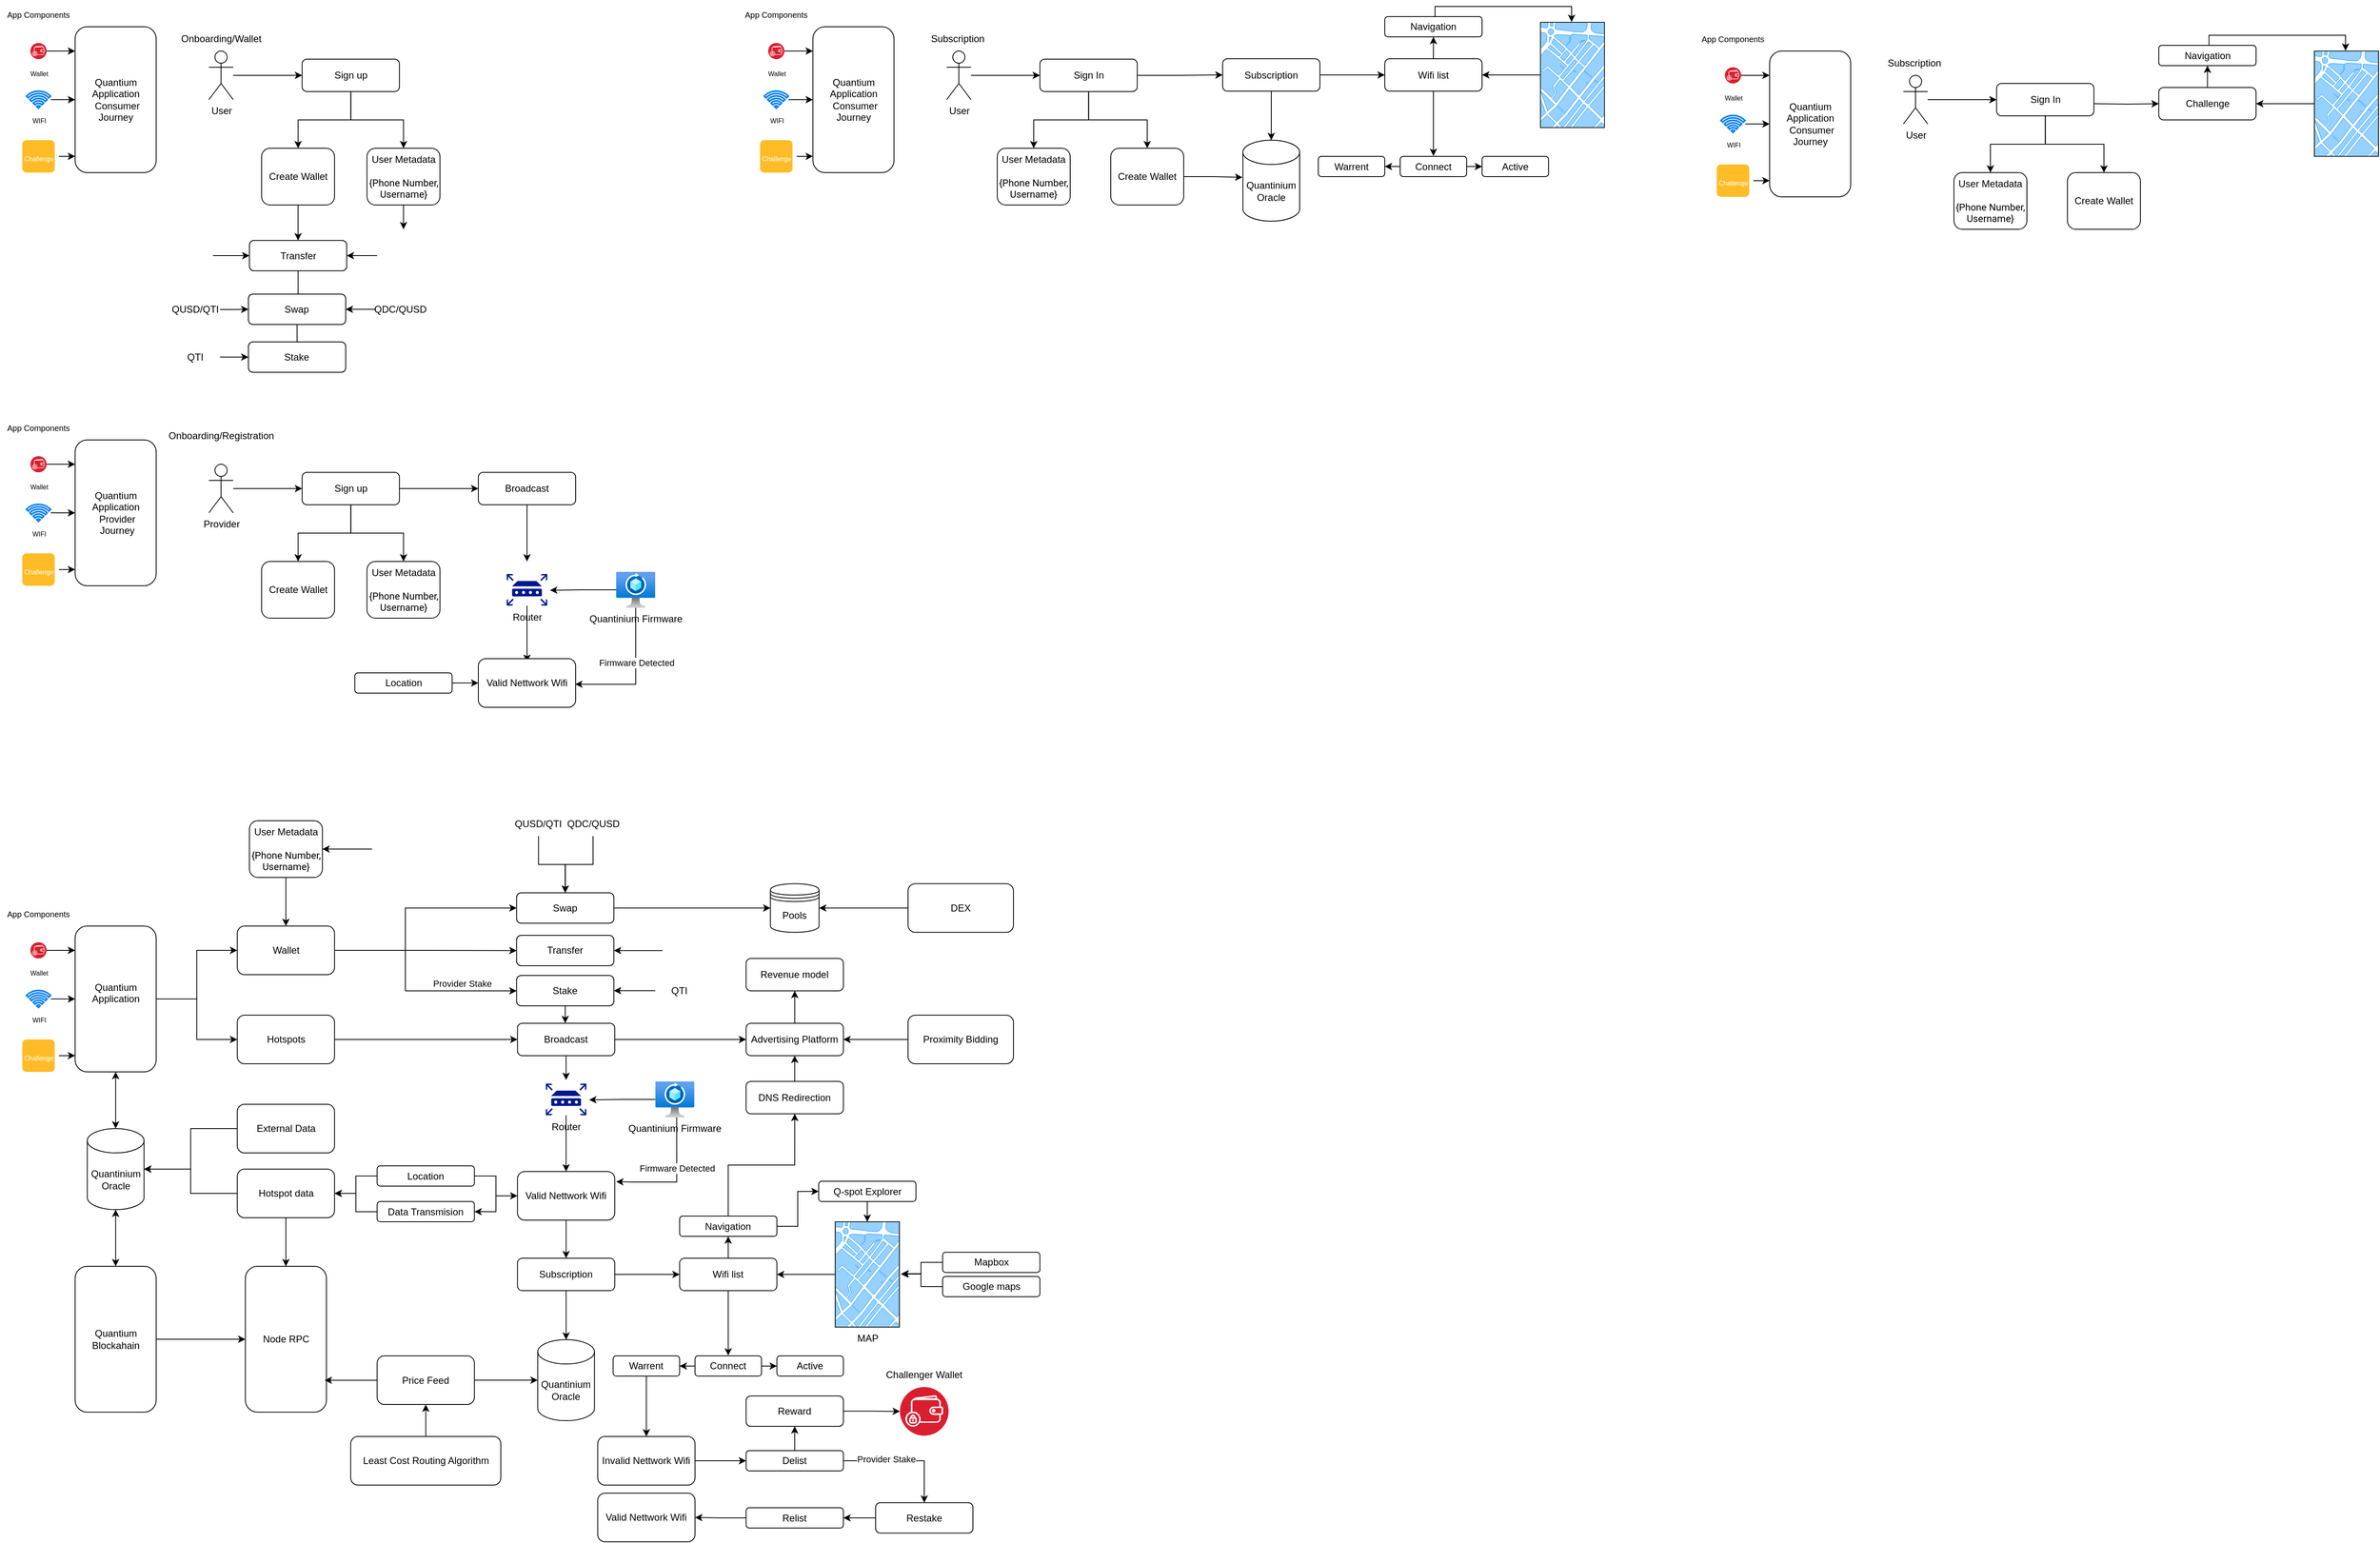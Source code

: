 <mxfile version="24.8.0">
  <diagram name="Page-1" id="w2wgUixRn5SNA8yjD89T">
    <mxGraphModel dx="2228" dy="1100" grid="1" gridSize="10" guides="1" tooltips="1" connect="1" arrows="1" fold="1" page="1" pageScale="1" pageWidth="850" pageHeight="1100" math="0" shadow="0">
      <root>
        <mxCell id="0" />
        <mxCell id="1" parent="0" />
        <mxCell id="xLCkrp8KcXFFq_XhmdWr-1" value="Quantium&lt;div&gt;Application&lt;/div&gt;&lt;div&gt;&amp;nbsp;Consumer Journey&lt;br&gt;&lt;/div&gt;" style="rounded=1;whiteSpace=wrap;html=1;" vertex="1" parent="1">
          <mxGeometry x="182.65" y="180" width="100" height="180" as="geometry" />
        </mxCell>
        <mxCell id="xLCkrp8KcXFFq_XhmdWr-3" value="Onboarding/Wallet" style="text;html=1;align=center;verticalAlign=middle;whiteSpace=wrap;rounded=0;" vertex="1" parent="1">
          <mxGeometry x="332.65" y="180" width="60" height="30" as="geometry" />
        </mxCell>
        <mxCell id="xLCkrp8KcXFFq_XhmdWr-8" value="" style="edgeStyle=orthogonalEdgeStyle;rounded=0;orthogonalLoop=1;jettySize=auto;html=1;" edge="1" parent="1" source="xLCkrp8KcXFFq_XhmdWr-4">
          <mxGeometry relative="1" as="geometry">
            <mxPoint x="462.65" y="240" as="targetPoint" />
          </mxGeometry>
        </mxCell>
        <mxCell id="xLCkrp8KcXFFq_XhmdWr-4" value="User" style="shape=umlActor;verticalLabelPosition=bottom;verticalAlign=top;html=1;outlineConnect=0;" vertex="1" parent="1">
          <mxGeometry x="347.65" y="210" width="30" height="60" as="geometry" />
        </mxCell>
        <mxCell id="xLCkrp8KcXFFq_XhmdWr-11" value="" style="edgeStyle=orthogonalEdgeStyle;rounded=0;orthogonalLoop=1;jettySize=auto;html=1;" edge="1" parent="1" source="xLCkrp8KcXFFq_XhmdWr-9" target="xLCkrp8KcXFFq_XhmdWr-10">
          <mxGeometry relative="1" as="geometry" />
        </mxCell>
        <mxCell id="xLCkrp8KcXFFq_XhmdWr-13" style="edgeStyle=orthogonalEdgeStyle;rounded=0;orthogonalLoop=1;jettySize=auto;html=1;" edge="1" parent="1" source="xLCkrp8KcXFFq_XhmdWr-9" target="xLCkrp8KcXFFq_XhmdWr-12">
          <mxGeometry relative="1" as="geometry" />
        </mxCell>
        <mxCell id="xLCkrp8KcXFFq_XhmdWr-9" value="Sign up" style="rounded=1;whiteSpace=wrap;html=1;" vertex="1" parent="1">
          <mxGeometry x="462.65" y="220" width="120" height="40" as="geometry" />
        </mxCell>
        <mxCell id="xLCkrp8KcXFFq_XhmdWr-26" value="" style="edgeStyle=orthogonalEdgeStyle;rounded=0;orthogonalLoop=1;jettySize=auto;html=1;" edge="1" parent="1" source="xLCkrp8KcXFFq_XhmdWr-10" target="xLCkrp8KcXFFq_XhmdWr-25">
          <mxGeometry relative="1" as="geometry" />
        </mxCell>
        <mxCell id="xLCkrp8KcXFFq_XhmdWr-10" value="Create Wallet" style="rounded=1;whiteSpace=wrap;html=1;" vertex="1" parent="1">
          <mxGeometry x="412.65" y="330" width="90" height="70" as="geometry" />
        </mxCell>
        <mxCell id="xLCkrp8KcXFFq_XhmdWr-24" value="" style="edgeStyle=orthogonalEdgeStyle;rounded=0;orthogonalLoop=1;jettySize=auto;html=1;" edge="1" parent="1" source="xLCkrp8KcXFFq_XhmdWr-12" target="xLCkrp8KcXFFq_XhmdWr-23">
          <mxGeometry relative="1" as="geometry" />
        </mxCell>
        <mxCell id="xLCkrp8KcXFFq_XhmdWr-12" value="User Metadata&lt;br&gt;&lt;div&gt;&lt;span style=&quot;font-size: 9pt; font-family: Roboto;&quot;&gt;&lt;br&gt;{Phone Number, Username}&lt;/span&gt;&lt;/div&gt;" style="rounded=1;whiteSpace=wrap;html=1;" vertex="1" parent="1">
          <mxGeometry x="542.65" y="330" width="90" height="70" as="geometry" />
        </mxCell>
        <mxCell id="xLCkrp8KcXFFq_XhmdWr-20" value="" style="edgeStyle=orthogonalEdgeStyle;rounded=0;orthogonalLoop=1;jettySize=auto;html=1;" edge="1" parent="1" source="xLCkrp8KcXFFq_XhmdWr-14" target="xLCkrp8KcXFFq_XhmdWr-1">
          <mxGeometry relative="1" as="geometry">
            <Array as="points">
              <mxPoint x="162.65" y="210" />
              <mxPoint x="162.65" y="210" />
            </Array>
          </mxGeometry>
        </mxCell>
        <mxCell id="xLCkrp8KcXFFq_XhmdWr-14" value="&lt;font style=&quot;font-size: 8px;&quot; color=&quot;#000000&quot;&gt;Wallet&lt;/font&gt;" style="image;aspect=fixed;perimeter=ellipsePerimeter;html=1;align=center;shadow=0;dashed=0;fontColor=#4277BB;labelBackgroundColor=default;fontSize=12;spacingTop=3;image=img/lib/ibm/blockchain/wallet.svg;" vertex="1" parent="1">
          <mxGeometry x="127.5" y="200" width="20" height="20" as="geometry" />
        </mxCell>
        <mxCell id="xLCkrp8KcXFFq_XhmdWr-15" value="&lt;font style=&quot;font-size: 8px;&quot;&gt;WIFI&lt;/font&gt;" style="html=1;verticalLabelPosition=bottom;align=center;labelBackgroundColor=#ffffff;verticalAlign=top;strokeWidth=2;strokeColor=#0080F0;shadow=0;dashed=0;shape=mxgraph.ios7.icons.wifi;pointerEvents=1" vertex="1" parent="1">
          <mxGeometry x="122.65" y="259.5" width="29.7" height="21" as="geometry" />
        </mxCell>
        <mxCell id="xLCkrp8KcXFFq_XhmdWr-18" value="&lt;font style=&quot;font-size: 8px;&quot;&gt;Challenge&lt;/font&gt;" style="html=1;shadow=0;dashed=0;shape=mxgraph.bootstrap.rrect;rSize=5;strokeColor=none;strokeWidth=1;fillColor=#FFBC26;fontColor=#FFFFFF;whiteSpace=wrap;align=center;verticalAlign=middle;spacingLeft=0;fontStyle=0;fontSize=16;spacing=5;" vertex="1" parent="1">
          <mxGeometry x="117.5" y="320" width="40" height="40" as="geometry" />
        </mxCell>
        <mxCell id="xLCkrp8KcXFFq_XhmdWr-19" value="&lt;font style=&quot;font-size: 10px;&quot;&gt;App Components&lt;/font&gt;" style="text;html=1;align=center;verticalAlign=middle;whiteSpace=wrap;rounded=0;" vertex="1" parent="1">
          <mxGeometry x="90" y="150" width="95" height="30" as="geometry" />
        </mxCell>
        <mxCell id="xLCkrp8KcXFFq_XhmdWr-21" value="" style="edgeStyle=orthogonalEdgeStyle;rounded=0;orthogonalLoop=1;jettySize=auto;html=1;" edge="1" parent="1">
          <mxGeometry relative="1" as="geometry">
            <mxPoint x="152.65" y="270" as="sourcePoint" />
            <mxPoint x="182.65" y="270" as="targetPoint" />
            <Array as="points">
              <mxPoint x="162.65" y="270" />
              <mxPoint x="162.65" y="270" />
            </Array>
          </mxGeometry>
        </mxCell>
        <mxCell id="xLCkrp8KcXFFq_XhmdWr-22" value="" style="edgeStyle=orthogonalEdgeStyle;rounded=0;orthogonalLoop=1;jettySize=auto;html=1;" edge="1" parent="1">
          <mxGeometry relative="1" as="geometry">
            <mxPoint x="162.65" y="340" as="sourcePoint" />
            <mxPoint x="182.65" y="339.92" as="targetPoint" />
            <Array as="points">
              <mxPoint x="162.65" y="339.92" />
              <mxPoint x="162.65" y="339.92" />
            </Array>
          </mxGeometry>
        </mxCell>
        <mxCell id="xLCkrp8KcXFFq_XhmdWr-27" value="" style="edgeStyle=orthogonalEdgeStyle;rounded=0;orthogonalLoop=1;jettySize=auto;html=1;" edge="1" parent="1" source="xLCkrp8KcXFFq_XhmdWr-23" target="xLCkrp8KcXFFq_XhmdWr-25">
          <mxGeometry relative="1" as="geometry" />
        </mxCell>
        <mxCell id="xLCkrp8KcXFFq_XhmdWr-23" value="" style="shape=image;html=1;verticalAlign=top;verticalLabelPosition=bottom;labelBackgroundColor=#ffffff;imageAspect=0;aspect=fixed;image=https://cdn1.iconfinder.com/data/icons/unicons-line-vol-5/24/qrcode-scan-128.png" vertex="1" parent="1">
          <mxGeometry x="555.15" y="430" width="65" height="65" as="geometry" />
        </mxCell>
        <mxCell id="xLCkrp8KcXFFq_XhmdWr-41" value="" style="edgeStyle=orthogonalEdgeStyle;rounded=0;orthogonalLoop=1;jettySize=auto;html=1;endArrow=none;endFill=0;" edge="1" parent="1" source="xLCkrp8KcXFFq_XhmdWr-25" target="xLCkrp8KcXFFq_XhmdWr-32">
          <mxGeometry relative="1" as="geometry" />
        </mxCell>
        <mxCell id="xLCkrp8KcXFFq_XhmdWr-25" value="Transfer" style="whiteSpace=wrap;html=1;rounded=1;" vertex="1" parent="1">
          <mxGeometry x="397.65" y="443.75" width="120" height="37.5" as="geometry" />
        </mxCell>
        <mxCell id="xLCkrp8KcXFFq_XhmdWr-30" value="" style="edgeStyle=orthogonalEdgeStyle;rounded=0;orthogonalLoop=1;jettySize=auto;html=1;" edge="1" parent="1" source="xLCkrp8KcXFFq_XhmdWr-29" target="xLCkrp8KcXFFq_XhmdWr-25">
          <mxGeometry relative="1" as="geometry" />
        </mxCell>
        <mxCell id="xLCkrp8KcXFFq_XhmdWr-29" value="" style="shape=image;html=1;verticalAlign=top;verticalLabelPosition=bottom;labelBackgroundColor=#ffffff;imageAspect=0;aspect=fixed;image=https://cdn1.iconfinder.com/data/icons/smartphone-signal-5g-trading/64/Smartphone_NFC-128.png" vertex="1" parent="1">
          <mxGeometry x="312.65" y="442.5" width="40" height="40" as="geometry" />
        </mxCell>
        <mxCell id="xLCkrp8KcXFFq_XhmdWr-31" value="Swap" style="whiteSpace=wrap;html=1;rounded=1;" vertex="1" parent="1">
          <mxGeometry x="396.4" y="510" width="120" height="37.5" as="geometry" />
        </mxCell>
        <mxCell id="xLCkrp8KcXFFq_XhmdWr-32" value="Stake" style="whiteSpace=wrap;html=1;rounded=1;" vertex="1" parent="1">
          <mxGeometry x="396.4" y="569" width="120" height="37.5" as="geometry" />
        </mxCell>
        <mxCell id="xLCkrp8KcXFFq_XhmdWr-37" value="" style="edgeStyle=orthogonalEdgeStyle;rounded=0;orthogonalLoop=1;jettySize=auto;html=1;" edge="1" parent="1" source="xLCkrp8KcXFFq_XhmdWr-33" target="xLCkrp8KcXFFq_XhmdWr-32">
          <mxGeometry relative="1" as="geometry" />
        </mxCell>
        <mxCell id="xLCkrp8KcXFFq_XhmdWr-33" value="QTI" style="text;html=1;align=center;verticalAlign=middle;whiteSpace=wrap;rounded=0;" vertex="1" parent="1">
          <mxGeometry x="301.4" y="572.75" width="60" height="30" as="geometry" />
        </mxCell>
        <mxCell id="xLCkrp8KcXFFq_XhmdWr-39" style="edgeStyle=orthogonalEdgeStyle;rounded=0;orthogonalLoop=1;jettySize=auto;html=1;entryX=0;entryY=0.5;entryDx=0;entryDy=0;" edge="1" parent="1" source="xLCkrp8KcXFFq_XhmdWr-34" target="xLCkrp8KcXFFq_XhmdWr-31">
          <mxGeometry relative="1" as="geometry" />
        </mxCell>
        <mxCell id="xLCkrp8KcXFFq_XhmdWr-34" value="QUSD/QTI" style="text;html=1;align=center;verticalAlign=middle;whiteSpace=wrap;rounded=0;" vertex="1" parent="1">
          <mxGeometry x="301.4" y="514" width="60" height="30" as="geometry" />
        </mxCell>
        <mxCell id="xLCkrp8KcXFFq_XhmdWr-40" style="edgeStyle=orthogonalEdgeStyle;rounded=0;orthogonalLoop=1;jettySize=auto;html=1;entryX=1;entryY=0.5;entryDx=0;entryDy=0;" edge="1" parent="1" source="xLCkrp8KcXFFq_XhmdWr-35" target="xLCkrp8KcXFFq_XhmdWr-31">
          <mxGeometry relative="1" as="geometry" />
        </mxCell>
        <mxCell id="xLCkrp8KcXFFq_XhmdWr-35" value="QDC/QUSD" style="text;html=1;align=center;verticalAlign=middle;whiteSpace=wrap;rounded=0;" vertex="1" parent="1">
          <mxGeometry x="553.9" y="513.75" width="60" height="30" as="geometry" />
        </mxCell>
        <mxCell id="xLCkrp8KcXFFq_XhmdWr-43" value="Quantium&lt;div&gt;Application&lt;/div&gt;&lt;div&gt;&amp;nbsp;Provider&lt;br&gt;&amp;nbsp;Journey&lt;br&gt;&lt;/div&gt;" style="rounded=1;whiteSpace=wrap;html=1;" vertex="1" parent="1">
          <mxGeometry x="182.65" y="690" width="100" height="180" as="geometry" />
        </mxCell>
        <mxCell id="xLCkrp8KcXFFq_XhmdWr-44" value="" style="edgeStyle=orthogonalEdgeStyle;rounded=0;orthogonalLoop=1;jettySize=auto;html=1;" edge="1" parent="1" source="xLCkrp8KcXFFq_XhmdWr-45" target="xLCkrp8KcXFFq_XhmdWr-43">
          <mxGeometry relative="1" as="geometry">
            <Array as="points">
              <mxPoint x="162.65" y="720" />
              <mxPoint x="162.65" y="720" />
            </Array>
          </mxGeometry>
        </mxCell>
        <mxCell id="xLCkrp8KcXFFq_XhmdWr-45" value="&lt;font style=&quot;font-size: 8px;&quot; color=&quot;#000000&quot;&gt;Wallet&lt;/font&gt;" style="image;aspect=fixed;perimeter=ellipsePerimeter;html=1;align=center;shadow=0;dashed=0;fontColor=#4277BB;labelBackgroundColor=default;fontSize=12;spacingTop=3;image=img/lib/ibm/blockchain/wallet.svg;" vertex="1" parent="1">
          <mxGeometry x="127.5" y="710" width="20" height="20" as="geometry" />
        </mxCell>
        <mxCell id="xLCkrp8KcXFFq_XhmdWr-46" value="&lt;font style=&quot;font-size: 8px;&quot;&gt;WIFI&lt;/font&gt;" style="html=1;verticalLabelPosition=bottom;align=center;labelBackgroundColor=#ffffff;verticalAlign=top;strokeWidth=2;strokeColor=#0080F0;shadow=0;dashed=0;shape=mxgraph.ios7.icons.wifi;pointerEvents=1" vertex="1" parent="1">
          <mxGeometry x="122.65" y="769.5" width="29.7" height="21" as="geometry" />
        </mxCell>
        <mxCell id="xLCkrp8KcXFFq_XhmdWr-47" value="&lt;font style=&quot;font-size: 8px;&quot;&gt;Challenge&lt;/font&gt;" style="html=1;shadow=0;dashed=0;shape=mxgraph.bootstrap.rrect;rSize=5;strokeColor=none;strokeWidth=1;fillColor=#FFBC26;fontColor=#FFFFFF;whiteSpace=wrap;align=center;verticalAlign=middle;spacingLeft=0;fontStyle=0;fontSize=16;spacing=5;" vertex="1" parent="1">
          <mxGeometry x="117.5" y="830" width="40" height="40" as="geometry" />
        </mxCell>
        <mxCell id="xLCkrp8KcXFFq_XhmdWr-48" value="&lt;font style=&quot;font-size: 10px;&quot;&gt;App Components&lt;/font&gt;" style="text;html=1;align=center;verticalAlign=middle;whiteSpace=wrap;rounded=0;" vertex="1" parent="1">
          <mxGeometry x="90" y="660" width="95" height="30" as="geometry" />
        </mxCell>
        <mxCell id="xLCkrp8KcXFFq_XhmdWr-49" value="" style="edgeStyle=orthogonalEdgeStyle;rounded=0;orthogonalLoop=1;jettySize=auto;html=1;" edge="1" parent="1">
          <mxGeometry relative="1" as="geometry">
            <mxPoint x="152.65" y="780" as="sourcePoint" />
            <mxPoint x="182.65" y="780" as="targetPoint" />
            <Array as="points">
              <mxPoint x="162.65" y="780" />
              <mxPoint x="162.65" y="780" />
            </Array>
          </mxGeometry>
        </mxCell>
        <mxCell id="xLCkrp8KcXFFq_XhmdWr-50" value="" style="edgeStyle=orthogonalEdgeStyle;rounded=0;orthogonalLoop=1;jettySize=auto;html=1;" edge="1" parent="1">
          <mxGeometry relative="1" as="geometry">
            <mxPoint x="162.65" y="850" as="sourcePoint" />
            <mxPoint x="182.65" y="849.92" as="targetPoint" />
            <Array as="points">
              <mxPoint x="162.65" y="849.92" />
              <mxPoint x="162.65" y="849.92" />
            </Array>
          </mxGeometry>
        </mxCell>
        <mxCell id="xLCkrp8KcXFFq_XhmdWr-58" value="" style="edgeStyle=orthogonalEdgeStyle;rounded=0;orthogonalLoop=1;jettySize=auto;html=1;" edge="1" parent="1" source="xLCkrp8KcXFFq_XhmdWr-51" target="xLCkrp8KcXFFq_XhmdWr-55">
          <mxGeometry relative="1" as="geometry" />
        </mxCell>
        <mxCell id="xLCkrp8KcXFFq_XhmdWr-51" value="Provider" style="shape=umlActor;verticalLabelPosition=bottom;verticalAlign=top;html=1;outlineConnect=0;" vertex="1" parent="1">
          <mxGeometry x="347.65" y="720" width="30" height="60" as="geometry" />
        </mxCell>
        <mxCell id="xLCkrp8KcXFFq_XhmdWr-52" value="Onboarding/Registration" style="text;html=1;align=center;verticalAlign=middle;whiteSpace=wrap;rounded=0;" vertex="1" parent="1">
          <mxGeometry x="332.65" y="670" width="60" height="30" as="geometry" />
        </mxCell>
        <mxCell id="xLCkrp8KcXFFq_XhmdWr-53" value="" style="edgeStyle=orthogonalEdgeStyle;rounded=0;orthogonalLoop=1;jettySize=auto;html=1;" edge="1" parent="1" source="xLCkrp8KcXFFq_XhmdWr-55" target="xLCkrp8KcXFFq_XhmdWr-56">
          <mxGeometry relative="1" as="geometry" />
        </mxCell>
        <mxCell id="xLCkrp8KcXFFq_XhmdWr-54" style="edgeStyle=orthogonalEdgeStyle;rounded=0;orthogonalLoop=1;jettySize=auto;html=1;" edge="1" parent="1" source="xLCkrp8KcXFFq_XhmdWr-55" target="xLCkrp8KcXFFq_XhmdWr-57">
          <mxGeometry relative="1" as="geometry" />
        </mxCell>
        <mxCell id="xLCkrp8KcXFFq_XhmdWr-62" style="edgeStyle=orthogonalEdgeStyle;rounded=0;orthogonalLoop=1;jettySize=auto;html=1;entryX=0;entryY=0.5;entryDx=0;entryDy=0;" edge="1" parent="1" source="xLCkrp8KcXFFq_XhmdWr-55" target="xLCkrp8KcXFFq_XhmdWr-60">
          <mxGeometry relative="1" as="geometry" />
        </mxCell>
        <mxCell id="xLCkrp8KcXFFq_XhmdWr-55" value="Sign up" style="rounded=1;whiteSpace=wrap;html=1;" vertex="1" parent="1">
          <mxGeometry x="462.65" y="730" width="120" height="40" as="geometry" />
        </mxCell>
        <mxCell id="xLCkrp8KcXFFq_XhmdWr-56" value="Create Wallet" style="rounded=1;whiteSpace=wrap;html=1;" vertex="1" parent="1">
          <mxGeometry x="412.65" y="840" width="90" height="70" as="geometry" />
        </mxCell>
        <mxCell id="xLCkrp8KcXFFq_XhmdWr-57" value="User Metadata&lt;br&gt;&lt;div&gt;&lt;span style=&quot;font-size: 9pt; font-family: Roboto;&quot;&gt;&lt;br&gt;{Phone Number, Username}&lt;/span&gt;&lt;/div&gt;" style="rounded=1;whiteSpace=wrap;html=1;" vertex="1" parent="1">
          <mxGeometry x="542.65" y="840" width="90" height="70" as="geometry" />
        </mxCell>
        <mxCell id="xLCkrp8KcXFFq_XhmdWr-63" style="edgeStyle=orthogonalEdgeStyle;rounded=0;orthogonalLoop=1;jettySize=auto;html=1;" edge="1" parent="1" source="xLCkrp8KcXFFq_XhmdWr-60">
          <mxGeometry relative="1" as="geometry">
            <mxPoint x="740" y="840" as="targetPoint" />
          </mxGeometry>
        </mxCell>
        <mxCell id="xLCkrp8KcXFFq_XhmdWr-60" value="Broadcast" style="rounded=1;whiteSpace=wrap;html=1;" vertex="1" parent="1">
          <mxGeometry x="680" y="730" width="120" height="40" as="geometry" />
        </mxCell>
        <mxCell id="xLCkrp8KcXFFq_XhmdWr-69" value="" style="edgeStyle=orthogonalEdgeStyle;rounded=0;orthogonalLoop=1;jettySize=auto;html=1;" edge="1" parent="1" source="xLCkrp8KcXFFq_XhmdWr-64">
          <mxGeometry relative="1" as="geometry">
            <mxPoint x="740" y="964" as="targetPoint" />
          </mxGeometry>
        </mxCell>
        <mxCell id="xLCkrp8KcXFFq_XhmdWr-64" value="Router" style="sketch=0;aspect=fixed;pointerEvents=1;shadow=0;dashed=0;html=1;strokeColor=none;labelPosition=center;verticalLabelPosition=bottom;verticalAlign=top;align=center;fillColor=#00188D;shape=mxgraph.mscae.enterprise.router" vertex="1" parent="1">
          <mxGeometry x="715" y="855.5" width="50" height="39" as="geometry" />
        </mxCell>
        <mxCell id="xLCkrp8KcXFFq_XhmdWr-66" value="Quantinium Firmware" style="image;aspect=fixed;html=1;points=[];align=center;fontSize=12;image=img/lib/azure2/networking/Spot_VM.svg;" vertex="1" parent="1">
          <mxGeometry x="850" y="852.75" width="48.18" height="44.5" as="geometry" />
        </mxCell>
        <mxCell id="xLCkrp8KcXFFq_XhmdWr-67" style="edgeStyle=orthogonalEdgeStyle;rounded=0;orthogonalLoop=1;jettySize=auto;html=1;entryX=1.067;entryY=0.514;entryDx=0;entryDy=0;entryPerimeter=0;" edge="1" parent="1" source="xLCkrp8KcXFFq_XhmdWr-66" target="xLCkrp8KcXFFq_XhmdWr-64">
          <mxGeometry relative="1" as="geometry" />
        </mxCell>
        <mxCell id="xLCkrp8KcXFFq_XhmdWr-70" value="Valid Nettwork Wifi" style="rounded=1;whiteSpace=wrap;html=1;" vertex="1" parent="1">
          <mxGeometry x="680" y="960" width="120" height="60" as="geometry" />
        </mxCell>
        <mxCell id="xLCkrp8KcXFFq_XhmdWr-72" style="edgeStyle=orthogonalEdgeStyle;rounded=0;orthogonalLoop=1;jettySize=auto;html=1;entryX=0.995;entryY=0.526;entryDx=0;entryDy=0;entryPerimeter=0;" edge="1" parent="1" source="xLCkrp8KcXFFq_XhmdWr-66" target="xLCkrp8KcXFFq_XhmdWr-70">
          <mxGeometry relative="1" as="geometry">
            <Array as="points">
              <mxPoint x="874" y="992" />
            </Array>
          </mxGeometry>
        </mxCell>
        <mxCell id="xLCkrp8KcXFFq_XhmdWr-73" value="Firmware Detected" style="edgeLabel;html=1;align=center;verticalAlign=middle;resizable=0;points=[];" vertex="1" connectable="0" parent="xLCkrp8KcXFFq_XhmdWr-72">
          <mxGeometry x="-0.21" y="1" relative="1" as="geometry">
            <mxPoint as="offset" />
          </mxGeometry>
        </mxCell>
        <mxCell id="xLCkrp8KcXFFq_XhmdWr-74" value="Quantium&lt;div&gt;Application&lt;/div&gt;&lt;div&gt;&amp;nbsp;Consumer Journey&lt;br&gt;&lt;/div&gt;" style="rounded=1;whiteSpace=wrap;html=1;" vertex="1" parent="1">
          <mxGeometry x="1092.65" y="180" width="100" height="180" as="geometry" />
        </mxCell>
        <mxCell id="xLCkrp8KcXFFq_XhmdWr-75" value="Subscription&amp;nbsp;" style="text;html=1;align=center;verticalAlign=middle;whiteSpace=wrap;rounded=0;" vertex="1" parent="1">
          <mxGeometry x="1242.65" y="180" width="60" height="30" as="geometry" />
        </mxCell>
        <mxCell id="xLCkrp8KcXFFq_XhmdWr-76" value="" style="edgeStyle=orthogonalEdgeStyle;rounded=0;orthogonalLoop=1;jettySize=auto;html=1;" edge="1" parent="1" source="xLCkrp8KcXFFq_XhmdWr-77">
          <mxGeometry relative="1" as="geometry">
            <mxPoint x="1372.65" y="240" as="targetPoint" />
          </mxGeometry>
        </mxCell>
        <mxCell id="xLCkrp8KcXFFq_XhmdWr-77" value="User" style="shape=umlActor;verticalLabelPosition=bottom;verticalAlign=top;html=1;outlineConnect=0;" vertex="1" parent="1">
          <mxGeometry x="1257.65" y="210" width="30" height="60" as="geometry" />
        </mxCell>
        <mxCell id="xLCkrp8KcXFFq_XhmdWr-78" value="" style="edgeStyle=orthogonalEdgeStyle;rounded=0;orthogonalLoop=1;jettySize=auto;html=1;" edge="1" parent="1" source="xLCkrp8KcXFFq_XhmdWr-80" target="xLCkrp8KcXFFq_XhmdWr-81">
          <mxGeometry relative="1" as="geometry" />
        </mxCell>
        <mxCell id="xLCkrp8KcXFFq_XhmdWr-79" style="edgeStyle=orthogonalEdgeStyle;rounded=0;orthogonalLoop=1;jettySize=auto;html=1;" edge="1" parent="1" source="xLCkrp8KcXFFq_XhmdWr-80" target="xLCkrp8KcXFFq_XhmdWr-82">
          <mxGeometry relative="1" as="geometry" />
        </mxCell>
        <mxCell id="xLCkrp8KcXFFq_XhmdWr-91" style="edgeStyle=orthogonalEdgeStyle;rounded=0;orthogonalLoop=1;jettySize=auto;html=1;entryX=0;entryY=0.5;entryDx=0;entryDy=0;" edge="1" parent="1" source="xLCkrp8KcXFFq_XhmdWr-80" target="xLCkrp8KcXFFq_XhmdWr-90">
          <mxGeometry relative="1" as="geometry" />
        </mxCell>
        <mxCell id="xLCkrp8KcXFFq_XhmdWr-80" value="Sign In" style="rounded=1;whiteSpace=wrap;html=1;" vertex="1" parent="1">
          <mxGeometry x="1372.65" y="220" width="120" height="40" as="geometry" />
        </mxCell>
        <mxCell id="xLCkrp8KcXFFq_XhmdWr-81" value="Create Wallet" style="rounded=1;whiteSpace=wrap;html=1;" vertex="1" parent="1">
          <mxGeometry x="1460" y="330" width="90" height="70" as="geometry" />
        </mxCell>
        <mxCell id="xLCkrp8KcXFFq_XhmdWr-82" value="User Metadata&lt;br&gt;&lt;div&gt;&lt;span style=&quot;font-size: 9pt; font-family: Roboto;&quot;&gt;&lt;br&gt;{Phone Number, Username}&lt;/span&gt;&lt;/div&gt;" style="rounded=1;whiteSpace=wrap;html=1;" vertex="1" parent="1">
          <mxGeometry x="1320" y="330" width="90" height="70" as="geometry" />
        </mxCell>
        <mxCell id="xLCkrp8KcXFFq_XhmdWr-83" value="" style="edgeStyle=orthogonalEdgeStyle;rounded=0;orthogonalLoop=1;jettySize=auto;html=1;" edge="1" parent="1" source="xLCkrp8KcXFFq_XhmdWr-84" target="xLCkrp8KcXFFq_XhmdWr-74">
          <mxGeometry relative="1" as="geometry">
            <Array as="points">
              <mxPoint x="1072.65" y="210" />
              <mxPoint x="1072.65" y="210" />
            </Array>
          </mxGeometry>
        </mxCell>
        <mxCell id="xLCkrp8KcXFFq_XhmdWr-84" value="&lt;font style=&quot;font-size: 8px;&quot; color=&quot;#000000&quot;&gt;Wallet&lt;/font&gt;" style="image;aspect=fixed;perimeter=ellipsePerimeter;html=1;align=center;shadow=0;dashed=0;fontColor=#4277BB;labelBackgroundColor=default;fontSize=12;spacingTop=3;image=img/lib/ibm/blockchain/wallet.svg;" vertex="1" parent="1">
          <mxGeometry x="1037.5" y="200" width="20" height="20" as="geometry" />
        </mxCell>
        <mxCell id="xLCkrp8KcXFFq_XhmdWr-85" value="&lt;font style=&quot;font-size: 8px;&quot;&gt;WIFI&lt;/font&gt;" style="html=1;verticalLabelPosition=bottom;align=center;labelBackgroundColor=#ffffff;verticalAlign=top;strokeWidth=2;strokeColor=#0080F0;shadow=0;dashed=0;shape=mxgraph.ios7.icons.wifi;pointerEvents=1" vertex="1" parent="1">
          <mxGeometry x="1032.65" y="259.5" width="29.7" height="21" as="geometry" />
        </mxCell>
        <mxCell id="xLCkrp8KcXFFq_XhmdWr-86" value="&lt;font style=&quot;font-size: 8px;&quot;&gt;Challenge&lt;/font&gt;" style="html=1;shadow=0;dashed=0;shape=mxgraph.bootstrap.rrect;rSize=5;strokeColor=none;strokeWidth=1;fillColor=#FFBC26;fontColor=#FFFFFF;whiteSpace=wrap;align=center;verticalAlign=middle;spacingLeft=0;fontStyle=0;fontSize=16;spacing=5;" vertex="1" parent="1">
          <mxGeometry x="1027.5" y="320" width="40" height="40" as="geometry" />
        </mxCell>
        <mxCell id="xLCkrp8KcXFFq_XhmdWr-87" value="&lt;font style=&quot;font-size: 10px;&quot;&gt;App Components&lt;/font&gt;" style="text;html=1;align=center;verticalAlign=middle;whiteSpace=wrap;rounded=0;" vertex="1" parent="1">
          <mxGeometry x="1000" y="150" width="95" height="30" as="geometry" />
        </mxCell>
        <mxCell id="xLCkrp8KcXFFq_XhmdWr-88" value="" style="edgeStyle=orthogonalEdgeStyle;rounded=0;orthogonalLoop=1;jettySize=auto;html=1;" edge="1" parent="1">
          <mxGeometry relative="1" as="geometry">
            <mxPoint x="1062.65" y="270" as="sourcePoint" />
            <mxPoint x="1092.65" y="270" as="targetPoint" />
            <Array as="points">
              <mxPoint x="1072.65" y="270" />
              <mxPoint x="1072.65" y="270" />
            </Array>
          </mxGeometry>
        </mxCell>
        <mxCell id="xLCkrp8KcXFFq_XhmdWr-89" value="" style="edgeStyle=orthogonalEdgeStyle;rounded=0;orthogonalLoop=1;jettySize=auto;html=1;" edge="1" parent="1">
          <mxGeometry relative="1" as="geometry">
            <mxPoint x="1072.65" y="340" as="sourcePoint" />
            <mxPoint x="1092.65" y="339.92" as="targetPoint" />
            <Array as="points">
              <mxPoint x="1072.65" y="339.92" />
              <mxPoint x="1072.65" y="339.92" />
            </Array>
          </mxGeometry>
        </mxCell>
        <mxCell id="xLCkrp8KcXFFq_XhmdWr-97" value="" style="edgeStyle=orthogonalEdgeStyle;rounded=0;orthogonalLoop=1;jettySize=auto;html=1;" edge="1" parent="1" source="xLCkrp8KcXFFq_XhmdWr-90" target="xLCkrp8KcXFFq_XhmdWr-96">
          <mxGeometry relative="1" as="geometry" />
        </mxCell>
        <mxCell id="xLCkrp8KcXFFq_XhmdWr-90" value="Subscription" style="rounded=1;whiteSpace=wrap;html=1;" vertex="1" parent="1">
          <mxGeometry x="1598" y="219.5" width="120" height="40" as="geometry" />
        </mxCell>
        <mxCell id="xLCkrp8KcXFFq_XhmdWr-92" value="Quantinium Oracle" style="shape=cylinder3;whiteSpace=wrap;html=1;boundedLbl=1;backgroundOutline=1;size=15;" vertex="1" parent="1">
          <mxGeometry x="1623" y="320" width="70" height="100" as="geometry" />
        </mxCell>
        <mxCell id="xLCkrp8KcXFFq_XhmdWr-94" style="edgeStyle=orthogonalEdgeStyle;rounded=0;orthogonalLoop=1;jettySize=auto;html=1;entryX=0.5;entryY=0;entryDx=0;entryDy=0;entryPerimeter=0;" edge="1" parent="1" source="xLCkrp8KcXFFq_XhmdWr-90" target="xLCkrp8KcXFFq_XhmdWr-92">
          <mxGeometry relative="1" as="geometry" />
        </mxCell>
        <mxCell id="xLCkrp8KcXFFq_XhmdWr-95" style="edgeStyle=orthogonalEdgeStyle;rounded=0;orthogonalLoop=1;jettySize=auto;html=1;entryX=-0.009;entryY=0.459;entryDx=0;entryDy=0;entryPerimeter=0;" edge="1" parent="1" source="xLCkrp8KcXFFq_XhmdWr-81" target="xLCkrp8KcXFFq_XhmdWr-92">
          <mxGeometry relative="1" as="geometry" />
        </mxCell>
        <mxCell id="xLCkrp8KcXFFq_XhmdWr-103" value="" style="edgeStyle=orthogonalEdgeStyle;rounded=0;orthogonalLoop=1;jettySize=auto;html=1;" edge="1" parent="1" source="xLCkrp8KcXFFq_XhmdWr-96" target="xLCkrp8KcXFFq_XhmdWr-100">
          <mxGeometry relative="1" as="geometry" />
        </mxCell>
        <mxCell id="xLCkrp8KcXFFq_XhmdWr-135" value="" style="edgeStyle=orthogonalEdgeStyle;rounded=0;orthogonalLoop=1;jettySize=auto;html=1;" edge="1" parent="1" source="xLCkrp8KcXFFq_XhmdWr-96">
          <mxGeometry relative="1" as="geometry">
            <mxPoint x="1858" y="339.5" as="targetPoint" />
          </mxGeometry>
        </mxCell>
        <mxCell id="xLCkrp8KcXFFq_XhmdWr-96" value="Wifi list" style="rounded=1;whiteSpace=wrap;html=1;" vertex="1" parent="1">
          <mxGeometry x="1798" y="219.5" width="120" height="40" as="geometry" />
        </mxCell>
        <mxCell id="xLCkrp8KcXFFq_XhmdWr-99" value="" style="edgeStyle=orthogonalEdgeStyle;rounded=0;orthogonalLoop=1;jettySize=auto;html=1;" edge="1" parent="1" source="xLCkrp8KcXFFq_XhmdWr-98" target="xLCkrp8KcXFFq_XhmdWr-96">
          <mxGeometry relative="1" as="geometry" />
        </mxCell>
        <mxCell id="xLCkrp8KcXFFq_XhmdWr-98" value="" style="verticalLabelPosition=bottom;verticalAlign=top;html=1;shadow=0;dashed=0;strokeWidth=1;shape=mxgraph.ios.iBgMap;strokeColor=#18211b;strokeColor2=#008cff;fillColor2=#96D1FF;" vertex="1" parent="1">
          <mxGeometry x="1990" y="174.5" width="79" height="130" as="geometry" />
        </mxCell>
        <mxCell id="xLCkrp8KcXFFq_XhmdWr-100" value="Navigation" style="rounded=1;whiteSpace=wrap;html=1;" vertex="1" parent="1">
          <mxGeometry x="1798" y="167.5" width="120" height="25" as="geometry" />
        </mxCell>
        <mxCell id="xLCkrp8KcXFFq_XhmdWr-102" style="edgeStyle=orthogonalEdgeStyle;rounded=0;orthogonalLoop=1;jettySize=auto;html=1;entryX=0.486;entryY=-0.003;entryDx=0;entryDy=0;entryPerimeter=0;" edge="1" parent="1" source="xLCkrp8KcXFFq_XhmdWr-100" target="xLCkrp8KcXFFq_XhmdWr-98">
          <mxGeometry relative="1" as="geometry">
            <Array as="points">
              <mxPoint x="1860" y="155" />
              <mxPoint x="2028" y="155" />
            </Array>
          </mxGeometry>
        </mxCell>
        <mxCell id="xLCkrp8KcXFFq_XhmdWr-105" value="" style="edgeStyle=orthogonalEdgeStyle;rounded=0;orthogonalLoop=1;jettySize=auto;html=1;" edge="1" parent="1" source="xLCkrp8KcXFFq_XhmdWr-104" target="xLCkrp8KcXFFq_XhmdWr-70">
          <mxGeometry relative="1" as="geometry" />
        </mxCell>
        <mxCell id="xLCkrp8KcXFFq_XhmdWr-104" value="Location" style="rounded=1;whiteSpace=wrap;html=1;" vertex="1" parent="1">
          <mxGeometry x="527.65" y="977.5" width="120" height="25" as="geometry" />
        </mxCell>
        <mxCell id="xLCkrp8KcXFFq_XhmdWr-106" value="Quantium&lt;div&gt;Application&lt;/div&gt;&lt;div&gt;&amp;nbsp;Consumer Journey&lt;br&gt;&lt;/div&gt;" style="rounded=1;whiteSpace=wrap;html=1;" vertex="1" parent="1">
          <mxGeometry x="2272.65" y="210" width="100" height="180" as="geometry" />
        </mxCell>
        <mxCell id="xLCkrp8KcXFFq_XhmdWr-107" value="Subscription&amp;nbsp;" style="text;html=1;align=center;verticalAlign=middle;whiteSpace=wrap;rounded=0;" vertex="1" parent="1">
          <mxGeometry x="2422.65" y="210" width="60" height="30" as="geometry" />
        </mxCell>
        <mxCell id="xLCkrp8KcXFFq_XhmdWr-108" value="" style="edgeStyle=orthogonalEdgeStyle;rounded=0;orthogonalLoop=1;jettySize=auto;html=1;" edge="1" parent="1" source="xLCkrp8KcXFFq_XhmdWr-109">
          <mxGeometry relative="1" as="geometry">
            <mxPoint x="2552.65" y="270" as="targetPoint" />
          </mxGeometry>
        </mxCell>
        <mxCell id="xLCkrp8KcXFFq_XhmdWr-109" value="User" style="shape=umlActor;verticalLabelPosition=bottom;verticalAlign=top;html=1;outlineConnect=0;" vertex="1" parent="1">
          <mxGeometry x="2437.65" y="240" width="30" height="60" as="geometry" />
        </mxCell>
        <mxCell id="xLCkrp8KcXFFq_XhmdWr-110" value="" style="edgeStyle=orthogonalEdgeStyle;rounded=0;orthogonalLoop=1;jettySize=auto;html=1;" edge="1" parent="1" source="xLCkrp8KcXFFq_XhmdWr-113" target="xLCkrp8KcXFFq_XhmdWr-114">
          <mxGeometry relative="1" as="geometry" />
        </mxCell>
        <mxCell id="xLCkrp8KcXFFq_XhmdWr-111" style="edgeStyle=orthogonalEdgeStyle;rounded=0;orthogonalLoop=1;jettySize=auto;html=1;" edge="1" parent="1" source="xLCkrp8KcXFFq_XhmdWr-113" target="xLCkrp8KcXFFq_XhmdWr-115">
          <mxGeometry relative="1" as="geometry" />
        </mxCell>
        <mxCell id="xLCkrp8KcXFFq_XhmdWr-113" value="Sign In" style="rounded=1;whiteSpace=wrap;html=1;" vertex="1" parent="1">
          <mxGeometry x="2552.65" y="250" width="120" height="40" as="geometry" />
        </mxCell>
        <mxCell id="xLCkrp8KcXFFq_XhmdWr-114" value="Create Wallet" style="rounded=1;whiteSpace=wrap;html=1;" vertex="1" parent="1">
          <mxGeometry x="2640" y="360" width="90" height="70" as="geometry" />
        </mxCell>
        <mxCell id="xLCkrp8KcXFFq_XhmdWr-115" value="User Metadata&lt;br&gt;&lt;div&gt;&lt;span style=&quot;font-size: 9pt; font-family: Roboto;&quot;&gt;&lt;br&gt;{Phone Number, Username}&lt;/span&gt;&lt;/div&gt;" style="rounded=1;whiteSpace=wrap;html=1;" vertex="1" parent="1">
          <mxGeometry x="2500" y="360" width="90" height="70" as="geometry" />
        </mxCell>
        <mxCell id="xLCkrp8KcXFFq_XhmdWr-116" value="" style="edgeStyle=orthogonalEdgeStyle;rounded=0;orthogonalLoop=1;jettySize=auto;html=1;" edge="1" parent="1" source="xLCkrp8KcXFFq_XhmdWr-117" target="xLCkrp8KcXFFq_XhmdWr-106">
          <mxGeometry relative="1" as="geometry">
            <Array as="points">
              <mxPoint x="2252.65" y="240" />
              <mxPoint x="2252.65" y="240" />
            </Array>
          </mxGeometry>
        </mxCell>
        <mxCell id="xLCkrp8KcXFFq_XhmdWr-117" value="&lt;font style=&quot;font-size: 8px;&quot; color=&quot;#000000&quot;&gt;Wallet&lt;/font&gt;" style="image;aspect=fixed;perimeter=ellipsePerimeter;html=1;align=center;shadow=0;dashed=0;fontColor=#4277BB;labelBackgroundColor=default;fontSize=12;spacingTop=3;image=img/lib/ibm/blockchain/wallet.svg;" vertex="1" parent="1">
          <mxGeometry x="2217.5" y="230" width="20" height="20" as="geometry" />
        </mxCell>
        <mxCell id="xLCkrp8KcXFFq_XhmdWr-118" value="&lt;font style=&quot;font-size: 8px;&quot;&gt;WIFI&lt;/font&gt;" style="html=1;verticalLabelPosition=bottom;align=center;labelBackgroundColor=#ffffff;verticalAlign=top;strokeWidth=2;strokeColor=#0080F0;shadow=0;dashed=0;shape=mxgraph.ios7.icons.wifi;pointerEvents=1" vertex="1" parent="1">
          <mxGeometry x="2212.65" y="289.5" width="29.7" height="21" as="geometry" />
        </mxCell>
        <mxCell id="xLCkrp8KcXFFq_XhmdWr-119" value="&lt;font style=&quot;font-size: 8px;&quot;&gt;Challenge&lt;/font&gt;" style="html=1;shadow=0;dashed=0;shape=mxgraph.bootstrap.rrect;rSize=5;strokeColor=none;strokeWidth=1;fillColor=#FFBC26;fontColor=#FFFFFF;whiteSpace=wrap;align=center;verticalAlign=middle;spacingLeft=0;fontStyle=0;fontSize=16;spacing=5;" vertex="1" parent="1">
          <mxGeometry x="2207.5" y="350" width="40" height="40" as="geometry" />
        </mxCell>
        <mxCell id="xLCkrp8KcXFFq_XhmdWr-120" value="&lt;font style=&quot;font-size: 10px;&quot;&gt;App Components&lt;/font&gt;" style="text;html=1;align=center;verticalAlign=middle;whiteSpace=wrap;rounded=0;" vertex="1" parent="1">
          <mxGeometry x="2180" y="180" width="95" height="30" as="geometry" />
        </mxCell>
        <mxCell id="xLCkrp8KcXFFq_XhmdWr-121" value="" style="edgeStyle=orthogonalEdgeStyle;rounded=0;orthogonalLoop=1;jettySize=auto;html=1;" edge="1" parent="1">
          <mxGeometry relative="1" as="geometry">
            <mxPoint x="2242.65" y="300" as="sourcePoint" />
            <mxPoint x="2272.65" y="300" as="targetPoint" />
            <Array as="points">
              <mxPoint x="2252.65" y="300" />
              <mxPoint x="2252.65" y="300" />
            </Array>
          </mxGeometry>
        </mxCell>
        <mxCell id="xLCkrp8KcXFFq_XhmdWr-122" value="" style="edgeStyle=orthogonalEdgeStyle;rounded=0;orthogonalLoop=1;jettySize=auto;html=1;" edge="1" parent="1">
          <mxGeometry relative="1" as="geometry">
            <mxPoint x="2252.65" y="370" as="sourcePoint" />
            <mxPoint x="2272.65" y="369.92" as="targetPoint" />
            <Array as="points">
              <mxPoint x="2252.65" y="369.92" />
              <mxPoint x="2252.65" y="369.92" />
            </Array>
          </mxGeometry>
        </mxCell>
        <mxCell id="xLCkrp8KcXFFq_XhmdWr-123" value="" style="edgeStyle=orthogonalEdgeStyle;rounded=0;orthogonalLoop=1;jettySize=auto;html=1;" edge="1" parent="1" target="xLCkrp8KcXFFq_XhmdWr-129">
          <mxGeometry relative="1" as="geometry">
            <mxPoint x="2672.65" y="275" as="sourcePoint" />
          </mxGeometry>
        </mxCell>
        <mxCell id="xLCkrp8KcXFFq_XhmdWr-128" value="" style="edgeStyle=orthogonalEdgeStyle;rounded=0;orthogonalLoop=1;jettySize=auto;html=1;" edge="1" parent="1" source="xLCkrp8KcXFFq_XhmdWr-129" target="xLCkrp8KcXFFq_XhmdWr-132">
          <mxGeometry relative="1" as="geometry" />
        </mxCell>
        <mxCell id="xLCkrp8KcXFFq_XhmdWr-129" value="Challenge" style="rounded=1;whiteSpace=wrap;html=1;" vertex="1" parent="1">
          <mxGeometry x="2752.65" y="255" width="120" height="40" as="geometry" />
        </mxCell>
        <mxCell id="xLCkrp8KcXFFq_XhmdWr-130" value="" style="edgeStyle=orthogonalEdgeStyle;rounded=0;orthogonalLoop=1;jettySize=auto;html=1;" edge="1" parent="1" source="xLCkrp8KcXFFq_XhmdWr-131" target="xLCkrp8KcXFFq_XhmdWr-129">
          <mxGeometry relative="1" as="geometry" />
        </mxCell>
        <mxCell id="xLCkrp8KcXFFq_XhmdWr-131" value="" style="verticalLabelPosition=bottom;verticalAlign=top;html=1;shadow=0;dashed=0;strokeWidth=1;shape=mxgraph.ios.iBgMap;strokeColor=#18211b;strokeColor2=#008cff;fillColor2=#96D1FF;" vertex="1" parent="1">
          <mxGeometry x="2944.65" y="210" width="79" height="130" as="geometry" />
        </mxCell>
        <mxCell id="xLCkrp8KcXFFq_XhmdWr-132" value="Navigation" style="rounded=1;whiteSpace=wrap;html=1;" vertex="1" parent="1">
          <mxGeometry x="2752.65" y="203" width="120" height="25" as="geometry" />
        </mxCell>
        <mxCell id="xLCkrp8KcXFFq_XhmdWr-133" style="edgeStyle=orthogonalEdgeStyle;rounded=0;orthogonalLoop=1;jettySize=auto;html=1;entryX=0.486;entryY=-0.003;entryDx=0;entryDy=0;entryPerimeter=0;" edge="1" parent="1" source="xLCkrp8KcXFFq_XhmdWr-132" target="xLCkrp8KcXFFq_XhmdWr-131">
          <mxGeometry relative="1" as="geometry">
            <Array as="points">
              <mxPoint x="2814.65" y="190.5" />
              <mxPoint x="2982.65" y="190.5" />
            </Array>
          </mxGeometry>
        </mxCell>
        <mxCell id="xLCkrp8KcXFFq_XhmdWr-140" value="" style="edgeStyle=orthogonalEdgeStyle;rounded=0;orthogonalLoop=1;jettySize=auto;html=1;" edge="1" parent="1" source="xLCkrp8KcXFFq_XhmdWr-136" target="xLCkrp8KcXFFq_XhmdWr-137">
          <mxGeometry relative="1" as="geometry" />
        </mxCell>
        <mxCell id="xLCkrp8KcXFFq_XhmdWr-141" value="" style="edgeStyle=orthogonalEdgeStyle;rounded=0;orthogonalLoop=1;jettySize=auto;html=1;" edge="1" parent="1" source="xLCkrp8KcXFFq_XhmdWr-136" target="xLCkrp8KcXFFq_XhmdWr-138">
          <mxGeometry relative="1" as="geometry" />
        </mxCell>
        <mxCell id="xLCkrp8KcXFFq_XhmdWr-136" value="Connect" style="rounded=1;whiteSpace=wrap;html=1;" vertex="1" parent="1">
          <mxGeometry x="1817" y="340" width="82" height="25" as="geometry" />
        </mxCell>
        <mxCell id="xLCkrp8KcXFFq_XhmdWr-137" value="Active" style="rounded=1;whiteSpace=wrap;html=1;" vertex="1" parent="1">
          <mxGeometry x="1918" y="340" width="82" height="25" as="geometry" />
        </mxCell>
        <mxCell id="xLCkrp8KcXFFq_XhmdWr-138" value="Warrent" style="rounded=1;whiteSpace=wrap;html=1;" vertex="1" parent="1">
          <mxGeometry x="1716" y="340" width="82" height="25" as="geometry" />
        </mxCell>
        <mxCell id="xLCkrp8KcXFFq_XhmdWr-151" value="" style="edgeStyle=orthogonalEdgeStyle;rounded=0;orthogonalLoop=1;jettySize=auto;html=1;" edge="1" parent="1" source="xLCkrp8KcXFFq_XhmdWr-142" target="xLCkrp8KcXFFq_XhmdWr-150">
          <mxGeometry relative="1" as="geometry" />
        </mxCell>
        <mxCell id="xLCkrp8KcXFFq_XhmdWr-191" style="edgeStyle=orthogonalEdgeStyle;rounded=0;orthogonalLoop=1;jettySize=auto;html=1;entryX=0;entryY=0.5;entryDx=0;entryDy=0;" edge="1" parent="1" source="xLCkrp8KcXFFq_XhmdWr-142" target="xLCkrp8KcXFFq_XhmdWr-189">
          <mxGeometry relative="1" as="geometry" />
        </mxCell>
        <mxCell id="xLCkrp8KcXFFq_XhmdWr-217" value="" style="edgeStyle=orthogonalEdgeStyle;rounded=0;orthogonalLoop=1;jettySize=auto;html=1;startArrow=classic;startFill=1;" edge="1" parent="1" source="xLCkrp8KcXFFq_XhmdWr-142" target="xLCkrp8KcXFFq_XhmdWr-216">
          <mxGeometry relative="1" as="geometry" />
        </mxCell>
        <mxCell id="xLCkrp8KcXFFq_XhmdWr-142" value="Quantium&lt;div&gt;Application&lt;/div&gt;&lt;div&gt;&amp;nbsp;&lt;br&gt;&lt;/div&gt;" style="rounded=1;whiteSpace=wrap;html=1;" vertex="1" parent="1">
          <mxGeometry x="182.65" y="1290" width="100" height="180" as="geometry" />
        </mxCell>
        <mxCell id="xLCkrp8KcXFFq_XhmdWr-143" value="" style="edgeStyle=orthogonalEdgeStyle;rounded=0;orthogonalLoop=1;jettySize=auto;html=1;" edge="1" parent="1" source="xLCkrp8KcXFFq_XhmdWr-144" target="xLCkrp8KcXFFq_XhmdWr-142">
          <mxGeometry relative="1" as="geometry">
            <Array as="points">
              <mxPoint x="162.65" y="1320" />
              <mxPoint x="162.65" y="1320" />
            </Array>
          </mxGeometry>
        </mxCell>
        <mxCell id="xLCkrp8KcXFFq_XhmdWr-144" value="&lt;font style=&quot;font-size: 8px;&quot; color=&quot;#000000&quot;&gt;Wallet&lt;/font&gt;" style="image;aspect=fixed;perimeter=ellipsePerimeter;html=1;align=center;shadow=0;dashed=0;fontColor=#4277BB;labelBackgroundColor=default;fontSize=12;spacingTop=3;image=img/lib/ibm/blockchain/wallet.svg;" vertex="1" parent="1">
          <mxGeometry x="127.5" y="1310" width="20" height="20" as="geometry" />
        </mxCell>
        <mxCell id="xLCkrp8KcXFFq_XhmdWr-145" value="&lt;font style=&quot;font-size: 8px;&quot;&gt;WIFI&lt;/font&gt;" style="html=1;verticalLabelPosition=bottom;align=center;labelBackgroundColor=#ffffff;verticalAlign=top;strokeWidth=2;strokeColor=#0080F0;shadow=0;dashed=0;shape=mxgraph.ios7.icons.wifi;pointerEvents=1" vertex="1" parent="1">
          <mxGeometry x="122.65" y="1369.5" width="29.7" height="21" as="geometry" />
        </mxCell>
        <mxCell id="xLCkrp8KcXFFq_XhmdWr-146" value="&lt;font style=&quot;font-size: 8px;&quot;&gt;Challenge&lt;/font&gt;" style="html=1;shadow=0;dashed=0;shape=mxgraph.bootstrap.rrect;rSize=5;strokeColor=none;strokeWidth=1;fillColor=#FFBC26;fontColor=#FFFFFF;whiteSpace=wrap;align=center;verticalAlign=middle;spacingLeft=0;fontStyle=0;fontSize=16;spacing=5;" vertex="1" parent="1">
          <mxGeometry x="117.5" y="1430" width="40" height="40" as="geometry" />
        </mxCell>
        <mxCell id="xLCkrp8KcXFFq_XhmdWr-147" value="&lt;font style=&quot;font-size: 10px;&quot;&gt;App Components&lt;/font&gt;" style="text;html=1;align=center;verticalAlign=middle;whiteSpace=wrap;rounded=0;" vertex="1" parent="1">
          <mxGeometry x="90" y="1260" width="95" height="30" as="geometry" />
        </mxCell>
        <mxCell id="xLCkrp8KcXFFq_XhmdWr-148" value="" style="edgeStyle=orthogonalEdgeStyle;rounded=0;orthogonalLoop=1;jettySize=auto;html=1;" edge="1" parent="1">
          <mxGeometry relative="1" as="geometry">
            <mxPoint x="152.65" y="1380" as="sourcePoint" />
            <mxPoint x="182.65" y="1380" as="targetPoint" />
            <Array as="points">
              <mxPoint x="162.65" y="1380" />
              <mxPoint x="162.65" y="1380" />
            </Array>
          </mxGeometry>
        </mxCell>
        <mxCell id="xLCkrp8KcXFFq_XhmdWr-149" value="" style="edgeStyle=orthogonalEdgeStyle;rounded=0;orthogonalLoop=1;jettySize=auto;html=1;" edge="1" parent="1">
          <mxGeometry relative="1" as="geometry">
            <mxPoint x="162.65" y="1450" as="sourcePoint" />
            <mxPoint x="182.65" y="1449.92" as="targetPoint" />
            <Array as="points">
              <mxPoint x="162.65" y="1449.92" />
              <mxPoint x="162.65" y="1449.92" />
            </Array>
          </mxGeometry>
        </mxCell>
        <mxCell id="xLCkrp8KcXFFq_XhmdWr-168" style="edgeStyle=orthogonalEdgeStyle;rounded=0;orthogonalLoop=1;jettySize=auto;html=1;entryX=0;entryY=0.5;entryDx=0;entryDy=0;" edge="1" parent="1" source="xLCkrp8KcXFFq_XhmdWr-150" target="xLCkrp8KcXFFq_XhmdWr-155">
          <mxGeometry relative="1" as="geometry">
            <Array as="points">
              <mxPoint x="590" y="1320" />
              <mxPoint x="590" y="1268" />
            </Array>
          </mxGeometry>
        </mxCell>
        <mxCell id="xLCkrp8KcXFFq_XhmdWr-169" style="edgeStyle=orthogonalEdgeStyle;rounded=0;orthogonalLoop=1;jettySize=auto;html=1;entryX=0;entryY=0.5;entryDx=0;entryDy=0;" edge="1" parent="1" source="xLCkrp8KcXFFq_XhmdWr-150" target="xLCkrp8KcXFFq_XhmdWr-156">
          <mxGeometry relative="1" as="geometry" />
        </mxCell>
        <mxCell id="xLCkrp8KcXFFq_XhmdWr-173" value="Provider Stake" style="edgeLabel;html=1;align=center;verticalAlign=middle;resizable=0;points=[];" vertex="1" connectable="0" parent="xLCkrp8KcXFFq_XhmdWr-169">
          <mxGeometry x="0.464" y="2" relative="1" as="geometry">
            <mxPoint x="-7" y="42" as="offset" />
          </mxGeometry>
        </mxCell>
        <mxCell id="xLCkrp8KcXFFq_XhmdWr-170" style="edgeStyle=orthogonalEdgeStyle;rounded=0;orthogonalLoop=1;jettySize=auto;html=1;" edge="1" parent="1" source="xLCkrp8KcXFFq_XhmdWr-150" target="xLCkrp8KcXFFq_XhmdWr-166">
          <mxGeometry relative="1" as="geometry">
            <Array as="points">
              <mxPoint x="590" y="1320" />
              <mxPoint x="590" y="1370" />
            </Array>
          </mxGeometry>
        </mxCell>
        <mxCell id="xLCkrp8KcXFFq_XhmdWr-150" value="Wallet" style="whiteSpace=wrap;html=1;rounded=1;" vertex="1" parent="1">
          <mxGeometry x="382.65" y="1290" width="120" height="60" as="geometry" />
        </mxCell>
        <mxCell id="xLCkrp8KcXFFq_XhmdWr-154" value="" style="edgeStyle=orthogonalEdgeStyle;rounded=0;orthogonalLoop=1;jettySize=auto;html=1;" edge="1" parent="1" source="xLCkrp8KcXFFq_XhmdWr-153" target="xLCkrp8KcXFFq_XhmdWr-150">
          <mxGeometry relative="1" as="geometry" />
        </mxCell>
        <mxCell id="xLCkrp8KcXFFq_XhmdWr-153" value="User Metadata&lt;br&gt;&lt;div&gt;&lt;span style=&quot;font-size: 9pt; font-family: Roboto;&quot;&gt;&lt;br&gt;{Phone Number, Username}&lt;/span&gt;&lt;/div&gt;" style="rounded=1;whiteSpace=wrap;html=1;" vertex="1" parent="1">
          <mxGeometry x="397.65" y="1160" width="90" height="70" as="geometry" />
        </mxCell>
        <mxCell id="xLCkrp8KcXFFq_XhmdWr-258" style="edgeStyle=orthogonalEdgeStyle;rounded=0;orthogonalLoop=1;jettySize=auto;html=1;entryX=0;entryY=0.5;entryDx=0;entryDy=0;" edge="1" parent="1" source="xLCkrp8KcXFFq_XhmdWr-155" target="xLCkrp8KcXFFq_XhmdWr-257">
          <mxGeometry relative="1" as="geometry" />
        </mxCell>
        <mxCell id="xLCkrp8KcXFFq_XhmdWr-155" value="Swap" style="whiteSpace=wrap;html=1;rounded=1;" vertex="1" parent="1">
          <mxGeometry x="727.15" y="1249" width="120" height="37.5" as="geometry" />
        </mxCell>
        <mxCell id="xLCkrp8KcXFFq_XhmdWr-156" value="Transfer" style="whiteSpace=wrap;html=1;rounded=1;" vertex="1" parent="1">
          <mxGeometry x="727.15" y="1301.5" width="120" height="37.5" as="geometry" />
        </mxCell>
        <mxCell id="xLCkrp8KcXFFq_XhmdWr-163" value="" style="edgeStyle=orthogonalEdgeStyle;rounded=0;orthogonalLoop=1;jettySize=auto;html=1;" edge="1" parent="1" source="xLCkrp8KcXFFq_XhmdWr-160" target="xLCkrp8KcXFFq_XhmdWr-155">
          <mxGeometry relative="1" as="geometry" />
        </mxCell>
        <mxCell id="xLCkrp8KcXFFq_XhmdWr-160" value="QUSD/QTI" style="text;html=1;align=center;verticalAlign=middle;whiteSpace=wrap;rounded=0;" vertex="1" parent="1">
          <mxGeometry x="724.15" y="1149" width="60" height="30" as="geometry" />
        </mxCell>
        <mxCell id="xLCkrp8KcXFFq_XhmdWr-165" value="" style="edgeStyle=orthogonalEdgeStyle;rounded=0;orthogonalLoop=1;jettySize=auto;html=1;" edge="1" parent="1" source="xLCkrp8KcXFFq_XhmdWr-162" target="xLCkrp8KcXFFq_XhmdWr-155">
          <mxGeometry relative="1" as="geometry" />
        </mxCell>
        <mxCell id="xLCkrp8KcXFFq_XhmdWr-162" value="QDC/QUSD" style="text;html=1;align=center;verticalAlign=middle;whiteSpace=wrap;rounded=0;" vertex="1" parent="1">
          <mxGeometry x="791.5" y="1149" width="60" height="30" as="geometry" />
        </mxCell>
        <mxCell id="xLCkrp8KcXFFq_XhmdWr-166" value="Stake" style="whiteSpace=wrap;html=1;rounded=1;" vertex="1" parent="1">
          <mxGeometry x="727.15" y="1351" width="120" height="37.5" as="geometry" />
        </mxCell>
        <mxCell id="xLCkrp8KcXFFq_XhmdWr-171" value="" style="edgeStyle=orthogonalEdgeStyle;rounded=0;orthogonalLoop=1;jettySize=auto;html=1;" edge="1" parent="1" source="xLCkrp8KcXFFq_XhmdWr-167" target="xLCkrp8KcXFFq_XhmdWr-153">
          <mxGeometry relative="1" as="geometry" />
        </mxCell>
        <mxCell id="xLCkrp8KcXFFq_XhmdWr-167" value="" style="shape=image;html=1;verticalAlign=top;verticalLabelPosition=bottom;labelBackgroundColor=#ffffff;imageAspect=0;aspect=fixed;image=https://cdn1.iconfinder.com/data/icons/unicons-line-vol-5/24/qrcode-scan-128.png" vertex="1" parent="1">
          <mxGeometry x="548.9" y="1162.5" width="65" height="65" as="geometry" />
        </mxCell>
        <mxCell id="xLCkrp8KcXFFq_XhmdWr-177" style="edgeStyle=orthogonalEdgeStyle;rounded=0;orthogonalLoop=1;jettySize=auto;html=1;entryX=1;entryY=0.5;entryDx=0;entryDy=0;" edge="1" parent="1" source="xLCkrp8KcXFFq_XhmdWr-174">
          <mxGeometry relative="1" as="geometry">
            <mxPoint x="847.15" y="1369.75" as="targetPoint" />
          </mxGeometry>
        </mxCell>
        <mxCell id="xLCkrp8KcXFFq_XhmdWr-174" value="QTI" style="text;html=1;align=center;verticalAlign=middle;whiteSpace=wrap;rounded=0;" vertex="1" parent="1">
          <mxGeometry x="898.18" y="1354.75" width="60" height="30" as="geometry" />
        </mxCell>
        <mxCell id="xLCkrp8KcXFFq_XhmdWr-196" style="edgeStyle=orthogonalEdgeStyle;rounded=0;orthogonalLoop=1;jettySize=auto;html=1;" edge="1" parent="1" source="xLCkrp8KcXFFq_XhmdWr-179">
          <mxGeometry relative="1" as="geometry">
            <mxPoint x="788.24" y="1480.0" as="targetPoint" />
          </mxGeometry>
        </mxCell>
        <mxCell id="xLCkrp8KcXFFq_XhmdWr-262" style="edgeStyle=orthogonalEdgeStyle;rounded=0;orthogonalLoop=1;jettySize=auto;html=1;entryX=0;entryY=0.5;entryDx=0;entryDy=0;" edge="1" parent="1" source="xLCkrp8KcXFFq_XhmdWr-179" target="xLCkrp8KcXFFq_XhmdWr-261">
          <mxGeometry relative="1" as="geometry" />
        </mxCell>
        <mxCell id="xLCkrp8KcXFFq_XhmdWr-179" value="Broadcast" style="rounded=1;whiteSpace=wrap;html=1;" vertex="1" parent="1">
          <mxGeometry x="728.24" y="1410" width="120" height="40" as="geometry" />
        </mxCell>
        <mxCell id="xLCkrp8KcXFFq_XhmdWr-180" value="" style="edgeStyle=orthogonalEdgeStyle;rounded=0;orthogonalLoop=1;jettySize=auto;html=1;" edge="1" parent="1" source="xLCkrp8KcXFFq_XhmdWr-181">
          <mxGeometry relative="1" as="geometry">
            <mxPoint x="788.24" y="1593" as="targetPoint" />
          </mxGeometry>
        </mxCell>
        <mxCell id="xLCkrp8KcXFFq_XhmdWr-181" value="Router" style="sketch=0;aspect=fixed;pointerEvents=1;shadow=0;dashed=0;html=1;strokeColor=none;labelPosition=center;verticalLabelPosition=bottom;verticalAlign=top;align=center;fillColor=#00188D;shape=mxgraph.mscae.enterprise.router" vertex="1" parent="1">
          <mxGeometry x="763.24" y="1484.5" width="50" height="39" as="geometry" />
        </mxCell>
        <mxCell id="xLCkrp8KcXFFq_XhmdWr-182" value="Quantinium Firmware" style="image;aspect=fixed;html=1;points=[];align=center;fontSize=12;image=img/lib/azure2/networking/Spot_VM.svg;" vertex="1" parent="1">
          <mxGeometry x="898.24" y="1481.75" width="48.18" height="44.5" as="geometry" />
        </mxCell>
        <mxCell id="xLCkrp8KcXFFq_XhmdWr-183" style="edgeStyle=orthogonalEdgeStyle;rounded=0;orthogonalLoop=1;jettySize=auto;html=1;entryX=1.067;entryY=0.514;entryDx=0;entryDy=0;entryPerimeter=0;" edge="1" parent="1" source="xLCkrp8KcXFFq_XhmdWr-182" target="xLCkrp8KcXFFq_XhmdWr-181">
          <mxGeometry relative="1" as="geometry" />
        </mxCell>
        <mxCell id="xLCkrp8KcXFFq_XhmdWr-213" value="" style="edgeStyle=orthogonalEdgeStyle;rounded=0;orthogonalLoop=1;jettySize=auto;html=1;" edge="1" parent="1" source="xLCkrp8KcXFFq_XhmdWr-184" target="xLCkrp8KcXFFq_XhmdWr-198">
          <mxGeometry relative="1" as="geometry" />
        </mxCell>
        <mxCell id="xLCkrp8KcXFFq_XhmdWr-225" style="edgeStyle=orthogonalEdgeStyle;rounded=0;orthogonalLoop=1;jettySize=auto;html=1;entryX=1;entryY=0.5;entryDx=0;entryDy=0;" edge="1" parent="1" source="xLCkrp8KcXFFq_XhmdWr-184" target="xLCkrp8KcXFFq_XhmdWr-224">
          <mxGeometry relative="1" as="geometry" />
        </mxCell>
        <mxCell id="xLCkrp8KcXFFq_XhmdWr-184" value="Valid Nettwork Wifi" style="rounded=1;whiteSpace=wrap;html=1;" vertex="1" parent="1">
          <mxGeometry x="728.24" y="1593" width="120" height="60" as="geometry" />
        </mxCell>
        <mxCell id="xLCkrp8KcXFFq_XhmdWr-185" style="edgeStyle=orthogonalEdgeStyle;rounded=0;orthogonalLoop=1;jettySize=auto;html=1;entryX=0.995;entryY=0.526;entryDx=0;entryDy=0;entryPerimeter=0;" edge="1" parent="1">
          <mxGeometry relative="1" as="geometry">
            <Array as="points">
              <mxPoint x="925" y="1606" />
              <mxPoint x="872" y="1606" />
            </Array>
            <mxPoint x="924.655" y="1526.25" as="sourcePoint" />
            <mxPoint x="850" y="1605.56" as="targetPoint" />
          </mxGeometry>
        </mxCell>
        <mxCell id="xLCkrp8KcXFFq_XhmdWr-186" value="Firmware Detected" style="edgeLabel;html=1;align=center;verticalAlign=middle;resizable=0;points=[];" vertex="1" connectable="0" parent="xLCkrp8KcXFFq_XhmdWr-185">
          <mxGeometry x="-0.21" y="1" relative="1" as="geometry">
            <mxPoint x="-1" y="2" as="offset" />
          </mxGeometry>
        </mxCell>
        <mxCell id="xLCkrp8KcXFFq_XhmdWr-187" value="" style="edgeStyle=orthogonalEdgeStyle;rounded=0;orthogonalLoop=1;jettySize=auto;html=1;" edge="1" parent="1" source="xLCkrp8KcXFFq_XhmdWr-188" target="xLCkrp8KcXFFq_XhmdWr-184">
          <mxGeometry relative="1" as="geometry" />
        </mxCell>
        <mxCell id="xLCkrp8KcXFFq_XhmdWr-226" style="edgeStyle=orthogonalEdgeStyle;rounded=0;orthogonalLoop=1;jettySize=auto;html=1;entryX=1;entryY=0.5;entryDx=0;entryDy=0;" edge="1" parent="1" source="xLCkrp8KcXFFq_XhmdWr-188" target="xLCkrp8KcXFFq_XhmdWr-221">
          <mxGeometry relative="1" as="geometry" />
        </mxCell>
        <mxCell id="xLCkrp8KcXFFq_XhmdWr-188" value="Location" style="rounded=1;whiteSpace=wrap;html=1;" vertex="1" parent="1">
          <mxGeometry x="555.15" y="1586" width="120" height="25" as="geometry" />
        </mxCell>
        <mxCell id="xLCkrp8KcXFFq_XhmdWr-190" style="edgeStyle=orthogonalEdgeStyle;rounded=0;orthogonalLoop=1;jettySize=auto;html=1;entryX=0;entryY=0.5;entryDx=0;entryDy=0;" edge="1" parent="1" source="xLCkrp8KcXFFq_XhmdWr-189" target="xLCkrp8KcXFFq_XhmdWr-179">
          <mxGeometry relative="1" as="geometry" />
        </mxCell>
        <mxCell id="xLCkrp8KcXFFq_XhmdWr-189" value="Hotspots" style="whiteSpace=wrap;html=1;rounded=1;" vertex="1" parent="1">
          <mxGeometry x="382.65" y="1400" width="120" height="60" as="geometry" />
        </mxCell>
        <mxCell id="xLCkrp8KcXFFq_XhmdWr-195" style="edgeStyle=orthogonalEdgeStyle;rounded=0;orthogonalLoop=1;jettySize=auto;html=1;entryX=0.491;entryY=-0.004;entryDx=0;entryDy=0;entryPerimeter=0;" edge="1" parent="1" source="xLCkrp8KcXFFq_XhmdWr-166" target="xLCkrp8KcXFFq_XhmdWr-179">
          <mxGeometry relative="1" as="geometry" />
        </mxCell>
        <mxCell id="xLCkrp8KcXFFq_XhmdWr-197" value="" style="edgeStyle=orthogonalEdgeStyle;rounded=0;orthogonalLoop=1;jettySize=auto;html=1;" edge="1" parent="1" source="xLCkrp8KcXFFq_XhmdWr-198" target="xLCkrp8KcXFFq_XhmdWr-203">
          <mxGeometry relative="1" as="geometry" />
        </mxCell>
        <mxCell id="xLCkrp8KcXFFq_XhmdWr-198" value="Subscription" style="rounded=1;whiteSpace=wrap;html=1;" vertex="1" parent="1">
          <mxGeometry x="728.24" y="1700.05" width="120" height="40" as="geometry" />
        </mxCell>
        <mxCell id="xLCkrp8KcXFFq_XhmdWr-199" value="Quantinium Oracle" style="shape=cylinder3;whiteSpace=wrap;html=1;boundedLbl=1;backgroundOutline=1;size=15;" vertex="1" parent="1">
          <mxGeometry x="753.24" y="1800.55" width="70" height="100" as="geometry" />
        </mxCell>
        <mxCell id="xLCkrp8KcXFFq_XhmdWr-200" style="edgeStyle=orthogonalEdgeStyle;rounded=0;orthogonalLoop=1;jettySize=auto;html=1;entryX=0.5;entryY=0;entryDx=0;entryDy=0;entryPerimeter=0;" edge="1" parent="1" source="xLCkrp8KcXFFq_XhmdWr-198" target="xLCkrp8KcXFFq_XhmdWr-199">
          <mxGeometry relative="1" as="geometry" />
        </mxCell>
        <mxCell id="xLCkrp8KcXFFq_XhmdWr-201" value="" style="edgeStyle=orthogonalEdgeStyle;rounded=0;orthogonalLoop=1;jettySize=auto;html=1;" edge="1" parent="1" source="xLCkrp8KcXFFq_XhmdWr-203" target="xLCkrp8KcXFFq_XhmdWr-206">
          <mxGeometry relative="1" as="geometry" />
        </mxCell>
        <mxCell id="xLCkrp8KcXFFq_XhmdWr-202" value="" style="edgeStyle=orthogonalEdgeStyle;rounded=0;orthogonalLoop=1;jettySize=auto;html=1;" edge="1" parent="1" source="xLCkrp8KcXFFq_XhmdWr-203">
          <mxGeometry relative="1" as="geometry">
            <mxPoint x="988.24" y="1820.05" as="targetPoint" />
          </mxGeometry>
        </mxCell>
        <mxCell id="xLCkrp8KcXFFq_XhmdWr-203" value="Wifi list" style="rounded=1;whiteSpace=wrap;html=1;" vertex="1" parent="1">
          <mxGeometry x="928.24" y="1700.05" width="120" height="40" as="geometry" />
        </mxCell>
        <mxCell id="xLCkrp8KcXFFq_XhmdWr-204" value="" style="edgeStyle=orthogonalEdgeStyle;rounded=0;orthogonalLoop=1;jettySize=auto;html=1;" edge="1" parent="1" source="xLCkrp8KcXFFq_XhmdWr-205" target="xLCkrp8KcXFFq_XhmdWr-203">
          <mxGeometry relative="1" as="geometry" />
        </mxCell>
        <mxCell id="xLCkrp8KcXFFq_XhmdWr-205" value="MAP" style="verticalLabelPosition=bottom;verticalAlign=top;html=1;shadow=0;dashed=0;strokeWidth=1;shape=mxgraph.ios.iBgMap;strokeColor=#18211b;strokeColor2=#008cff;fillColor2=#96D1FF;" vertex="1" parent="1">
          <mxGeometry x="1120.24" y="1655.05" width="79" height="130" as="geometry" />
        </mxCell>
        <mxCell id="xLCkrp8KcXFFq_XhmdWr-265" style="edgeStyle=orthogonalEdgeStyle;rounded=0;orthogonalLoop=1;jettySize=auto;html=1;entryX=0.5;entryY=1;entryDx=0;entryDy=0;" edge="1" parent="1" source="xLCkrp8KcXFFq_XhmdWr-206" target="xLCkrp8KcXFFq_XhmdWr-264">
          <mxGeometry relative="1" as="geometry" />
        </mxCell>
        <mxCell id="xLCkrp8KcXFFq_XhmdWr-278" style="edgeStyle=orthogonalEdgeStyle;rounded=0;orthogonalLoop=1;jettySize=auto;html=1;entryX=0;entryY=0.5;entryDx=0;entryDy=0;" edge="1" parent="1" source="xLCkrp8KcXFFq_XhmdWr-206" target="xLCkrp8KcXFFq_XhmdWr-277">
          <mxGeometry relative="1" as="geometry" />
        </mxCell>
        <mxCell id="xLCkrp8KcXFFq_XhmdWr-206" value="Navigation" style="rounded=1;whiteSpace=wrap;html=1;" vertex="1" parent="1">
          <mxGeometry x="928.24" y="1648.05" width="120" height="25" as="geometry" />
        </mxCell>
        <mxCell id="xLCkrp8KcXFFq_XhmdWr-208" value="" style="edgeStyle=orthogonalEdgeStyle;rounded=0;orthogonalLoop=1;jettySize=auto;html=1;" edge="1" parent="1" source="xLCkrp8KcXFFq_XhmdWr-210" target="xLCkrp8KcXFFq_XhmdWr-211">
          <mxGeometry relative="1" as="geometry" />
        </mxCell>
        <mxCell id="xLCkrp8KcXFFq_XhmdWr-209" value="" style="edgeStyle=orthogonalEdgeStyle;rounded=0;orthogonalLoop=1;jettySize=auto;html=1;" edge="1" parent="1" source="xLCkrp8KcXFFq_XhmdWr-210" target="xLCkrp8KcXFFq_XhmdWr-212">
          <mxGeometry relative="1" as="geometry" />
        </mxCell>
        <mxCell id="xLCkrp8KcXFFq_XhmdWr-210" value="Connect" style="rounded=1;whiteSpace=wrap;html=1;" vertex="1" parent="1">
          <mxGeometry x="947.24" y="1820.55" width="82" height="25" as="geometry" />
        </mxCell>
        <mxCell id="xLCkrp8KcXFFq_XhmdWr-211" value="Active" style="rounded=1;whiteSpace=wrap;html=1;" vertex="1" parent="1">
          <mxGeometry x="1048.24" y="1820.55" width="82" height="25" as="geometry" />
        </mxCell>
        <mxCell id="xLCkrp8KcXFFq_XhmdWr-238" style="edgeStyle=orthogonalEdgeStyle;rounded=0;orthogonalLoop=1;jettySize=auto;html=1;entryX=0.5;entryY=0;entryDx=0;entryDy=0;" edge="1" parent="1" source="xLCkrp8KcXFFq_XhmdWr-212" target="xLCkrp8KcXFFq_XhmdWr-239">
          <mxGeometry relative="1" as="geometry">
            <mxPoint x="887.24" y="1880" as="targetPoint" />
          </mxGeometry>
        </mxCell>
        <mxCell id="xLCkrp8KcXFFq_XhmdWr-212" value="Warrent" style="rounded=1;whiteSpace=wrap;html=1;" vertex="1" parent="1">
          <mxGeometry x="846.24" y="1820.55" width="82" height="25" as="geometry" />
        </mxCell>
        <mxCell id="xLCkrp8KcXFFq_XhmdWr-215" value="" style="edgeStyle=orthogonalEdgeStyle;rounded=0;orthogonalLoop=1;jettySize=auto;html=1;" edge="1" parent="1" source="xLCkrp8KcXFFq_XhmdWr-214" target="xLCkrp8KcXFFq_XhmdWr-199">
          <mxGeometry relative="1" as="geometry" />
        </mxCell>
        <mxCell id="xLCkrp8KcXFFq_XhmdWr-214" value="Price Feed" style="rounded=1;whiteSpace=wrap;html=1;" vertex="1" parent="1">
          <mxGeometry x="555.15" y="1820.55" width="120" height="60" as="geometry" />
        </mxCell>
        <mxCell id="xLCkrp8KcXFFq_XhmdWr-219" value="" style="edgeStyle=orthogonalEdgeStyle;rounded=0;orthogonalLoop=1;jettySize=auto;html=1;startArrow=classic;startFill=1;" edge="1" parent="1" source="xLCkrp8KcXFFq_XhmdWr-216" target="xLCkrp8KcXFFq_XhmdWr-218">
          <mxGeometry relative="1" as="geometry" />
        </mxCell>
        <mxCell id="xLCkrp8KcXFFq_XhmdWr-216" value="Quantinium Oracle" style="shape=cylinder3;whiteSpace=wrap;html=1;boundedLbl=1;backgroundOutline=1;size=15;" vertex="1" parent="1">
          <mxGeometry x="197.65" y="1540" width="70" height="100" as="geometry" />
        </mxCell>
        <mxCell id="xLCkrp8KcXFFq_XhmdWr-229" value="" style="edgeStyle=orthogonalEdgeStyle;rounded=0;orthogonalLoop=1;jettySize=auto;html=1;" edge="1" parent="1" source="xLCkrp8KcXFFq_XhmdWr-218" target="xLCkrp8KcXFFq_XhmdWr-228">
          <mxGeometry relative="1" as="geometry" />
        </mxCell>
        <mxCell id="xLCkrp8KcXFFq_XhmdWr-218" value="Quantium&lt;div&gt;Blockahain&lt;/div&gt;" style="rounded=1;whiteSpace=wrap;html=1;" vertex="1" parent="1">
          <mxGeometry x="182.65" y="1710" width="100" height="180" as="geometry" />
        </mxCell>
        <mxCell id="xLCkrp8KcXFFq_XhmdWr-220" value="External Data" style="rounded=1;whiteSpace=wrap;html=1;" vertex="1" parent="1">
          <mxGeometry x="382.65" y="1510" width="120" height="60" as="geometry" />
        </mxCell>
        <mxCell id="xLCkrp8KcXFFq_XhmdWr-223" style="edgeStyle=orthogonalEdgeStyle;rounded=0;orthogonalLoop=1;jettySize=auto;html=1;" edge="1" parent="1" source="xLCkrp8KcXFFq_XhmdWr-221" target="xLCkrp8KcXFFq_XhmdWr-216">
          <mxGeometry relative="1" as="geometry" />
        </mxCell>
        <mxCell id="xLCkrp8KcXFFq_XhmdWr-232" style="edgeStyle=orthogonalEdgeStyle;rounded=0;orthogonalLoop=1;jettySize=auto;html=1;" edge="1" parent="1" source="xLCkrp8KcXFFq_XhmdWr-221" target="xLCkrp8KcXFFq_XhmdWr-228">
          <mxGeometry relative="1" as="geometry" />
        </mxCell>
        <mxCell id="xLCkrp8KcXFFq_XhmdWr-221" value="Hotspot data" style="rounded=1;whiteSpace=wrap;html=1;" vertex="1" parent="1">
          <mxGeometry x="382.65" y="1590" width="120" height="60" as="geometry" />
        </mxCell>
        <mxCell id="xLCkrp8KcXFFq_XhmdWr-222" style="edgeStyle=orthogonalEdgeStyle;rounded=0;orthogonalLoop=1;jettySize=auto;html=1;entryX=1;entryY=0.5;entryDx=0;entryDy=0;entryPerimeter=0;" edge="1" parent="1" source="xLCkrp8KcXFFq_XhmdWr-220" target="xLCkrp8KcXFFq_XhmdWr-216">
          <mxGeometry relative="1" as="geometry" />
        </mxCell>
        <mxCell id="xLCkrp8KcXFFq_XhmdWr-227" style="edgeStyle=orthogonalEdgeStyle;rounded=0;orthogonalLoop=1;jettySize=auto;html=1;" edge="1" parent="1" source="xLCkrp8KcXFFq_XhmdWr-224" target="xLCkrp8KcXFFq_XhmdWr-221">
          <mxGeometry relative="1" as="geometry" />
        </mxCell>
        <mxCell id="xLCkrp8KcXFFq_XhmdWr-224" value="Data Transmision" style="rounded=1;whiteSpace=wrap;html=1;" vertex="1" parent="1">
          <mxGeometry x="555.15" y="1630.05" width="120" height="25" as="geometry" />
        </mxCell>
        <mxCell id="xLCkrp8KcXFFq_XhmdWr-228" value="Node RPC" style="rounded=1;whiteSpace=wrap;html=1;" vertex="1" parent="1">
          <mxGeometry x="392.65" y="1710" width="100" height="180" as="geometry" />
        </mxCell>
        <mxCell id="xLCkrp8KcXFFq_XhmdWr-233" style="edgeStyle=orthogonalEdgeStyle;rounded=0;orthogonalLoop=1;jettySize=auto;html=1;entryX=0.978;entryY=0.781;entryDx=0;entryDy=0;entryPerimeter=0;" edge="1" parent="1" source="xLCkrp8KcXFFq_XhmdWr-214" target="xLCkrp8KcXFFq_XhmdWr-228">
          <mxGeometry relative="1" as="geometry" />
        </mxCell>
        <mxCell id="xLCkrp8KcXFFq_XhmdWr-234" value="Mapbox" style="rounded=1;whiteSpace=wrap;html=1;" vertex="1" parent="1">
          <mxGeometry x="1252.65" y="1692.57" width="120" height="25" as="geometry" />
        </mxCell>
        <mxCell id="xLCkrp8KcXFFq_XhmdWr-235" value="Google maps" style="rounded=1;whiteSpace=wrap;html=1;" vertex="1" parent="1">
          <mxGeometry x="1252.65" y="1722.52" width="120" height="25" as="geometry" />
        </mxCell>
        <mxCell id="xLCkrp8KcXFFq_XhmdWr-236" style="edgeStyle=orthogonalEdgeStyle;rounded=0;orthogonalLoop=1;jettySize=auto;html=1;entryX=1.023;entryY=0.496;entryDx=0;entryDy=0;entryPerimeter=0;" edge="1" parent="1" source="xLCkrp8KcXFFq_XhmdWr-234" target="xLCkrp8KcXFFq_XhmdWr-205">
          <mxGeometry relative="1" as="geometry" />
        </mxCell>
        <mxCell id="xLCkrp8KcXFFq_XhmdWr-237" style="edgeStyle=orthogonalEdgeStyle;rounded=0;orthogonalLoop=1;jettySize=auto;html=1;entryX=1.034;entryY=0.493;entryDx=0;entryDy=0;entryPerimeter=0;" edge="1" parent="1" source="xLCkrp8KcXFFq_XhmdWr-235" target="xLCkrp8KcXFFq_XhmdWr-205">
          <mxGeometry relative="1" as="geometry" />
        </mxCell>
        <mxCell id="xLCkrp8KcXFFq_XhmdWr-241" value="" style="edgeStyle=orthogonalEdgeStyle;rounded=0;orthogonalLoop=1;jettySize=auto;html=1;" edge="1" parent="1" source="xLCkrp8KcXFFq_XhmdWr-239" target="xLCkrp8KcXFFq_XhmdWr-240">
          <mxGeometry relative="1" as="geometry" />
        </mxCell>
        <mxCell id="xLCkrp8KcXFFq_XhmdWr-239" value="Invalid Nettwork Wifi" style="rounded=1;whiteSpace=wrap;html=1;" vertex="1" parent="1">
          <mxGeometry x="827.24" y="1920" width="120" height="60" as="geometry" />
        </mxCell>
        <mxCell id="xLCkrp8KcXFFq_XhmdWr-244" style="edgeStyle=orthogonalEdgeStyle;rounded=0;orthogonalLoop=1;jettySize=auto;html=1;entryX=0.5;entryY=0;entryDx=0;entryDy=0;" edge="1" parent="1" source="xLCkrp8KcXFFq_XhmdWr-240" target="xLCkrp8KcXFFq_XhmdWr-243">
          <mxGeometry relative="1" as="geometry" />
        </mxCell>
        <mxCell id="xLCkrp8KcXFFq_XhmdWr-253" value="" style="edgeStyle=orthogonalEdgeStyle;rounded=0;orthogonalLoop=1;jettySize=auto;html=1;" edge="1" parent="1" source="xLCkrp8KcXFFq_XhmdWr-240" target="xLCkrp8KcXFFq_XhmdWr-251">
          <mxGeometry relative="1" as="geometry" />
        </mxCell>
        <mxCell id="xLCkrp8KcXFFq_XhmdWr-240" value="Delist" style="rounded=1;whiteSpace=wrap;html=1;" vertex="1" parent="1">
          <mxGeometry x="1010.24" y="1937.5" width="120" height="25" as="geometry" />
        </mxCell>
        <mxCell id="xLCkrp8KcXFFq_XhmdWr-248" value="" style="edgeStyle=orthogonalEdgeStyle;rounded=0;orthogonalLoop=1;jettySize=auto;html=1;" edge="1" parent="1" source="xLCkrp8KcXFFq_XhmdWr-242" target="xLCkrp8KcXFFq_XhmdWr-247">
          <mxGeometry relative="1" as="geometry" />
        </mxCell>
        <mxCell id="xLCkrp8KcXFFq_XhmdWr-242" value="Relist" style="rounded=1;whiteSpace=wrap;html=1;" vertex="1" parent="1">
          <mxGeometry x="1010.24" y="2008" width="120" height="25" as="geometry" />
        </mxCell>
        <mxCell id="xLCkrp8KcXFFq_XhmdWr-245" value="" style="edgeStyle=orthogonalEdgeStyle;rounded=0;orthogonalLoop=1;jettySize=auto;html=1;" edge="1" parent="1" source="xLCkrp8KcXFFq_XhmdWr-243" target="xLCkrp8KcXFFq_XhmdWr-242">
          <mxGeometry relative="1" as="geometry" />
        </mxCell>
        <mxCell id="xLCkrp8KcXFFq_XhmdWr-243" value="Restake" style="whiteSpace=wrap;html=1;rounded=1;" vertex="1" parent="1">
          <mxGeometry x="1170" y="2001.75" width="120" height="37.5" as="geometry" />
        </mxCell>
        <mxCell id="xLCkrp8KcXFFq_XhmdWr-246" value="Provider Stake" style="edgeLabel;html=1;align=center;verticalAlign=middle;resizable=0;points=[];" vertex="1" connectable="0" parent="1">
          <mxGeometry x="1180.0" y="1949.997" as="geometry">
            <mxPoint x="3" y="-2" as="offset" />
          </mxGeometry>
        </mxCell>
        <mxCell id="xLCkrp8KcXFFq_XhmdWr-247" value="Valid Nettwork Wifi" style="rounded=1;whiteSpace=wrap;html=1;" vertex="1" parent="1">
          <mxGeometry x="827.24" y="1990" width="120" height="60" as="geometry" />
        </mxCell>
        <mxCell id="xLCkrp8KcXFFq_XhmdWr-250" style="edgeStyle=orthogonalEdgeStyle;rounded=0;orthogonalLoop=1;jettySize=auto;html=1;entryX=1;entryY=0.5;entryDx=0;entryDy=0;" edge="1" parent="1" source="xLCkrp8KcXFFq_XhmdWr-249" target="xLCkrp8KcXFFq_XhmdWr-156">
          <mxGeometry relative="1" as="geometry" />
        </mxCell>
        <mxCell id="xLCkrp8KcXFFq_XhmdWr-249" value="" style="shape=image;html=1;verticalAlign=top;verticalLabelPosition=bottom;labelBackgroundColor=#ffffff;imageAspect=0;aspect=fixed;image=https://cdn1.iconfinder.com/data/icons/smartphone-signal-5g-trading/64/Smartphone_NFC-128.png" vertex="1" parent="1">
          <mxGeometry x="907.24" y="1300.25" width="40" height="40" as="geometry" />
        </mxCell>
        <mxCell id="xLCkrp8KcXFFq_XhmdWr-255" value="" style="edgeStyle=orthogonalEdgeStyle;rounded=0;orthogonalLoop=1;jettySize=auto;html=1;" edge="1" parent="1" source="xLCkrp8KcXFFq_XhmdWr-251" target="xLCkrp8KcXFFq_XhmdWr-254">
          <mxGeometry relative="1" as="geometry" />
        </mxCell>
        <mxCell id="xLCkrp8KcXFFq_XhmdWr-251" value="Reward" style="whiteSpace=wrap;html=1;rounded=1;" vertex="1" parent="1">
          <mxGeometry x="1010.24" y="1870" width="120" height="37.5" as="geometry" />
        </mxCell>
        <mxCell id="xLCkrp8KcXFFq_XhmdWr-254" value="" style="image;aspect=fixed;perimeter=ellipsePerimeter;html=1;align=center;shadow=0;dashed=0;fontColor=#4277BB;labelBackgroundColor=default;fontSize=12;spacingTop=3;image=img/lib/ibm/blockchain/wallet.svg;" vertex="1" parent="1">
          <mxGeometry x="1200" y="1859" width="60" height="60" as="geometry" />
        </mxCell>
        <mxCell id="xLCkrp8KcXFFq_XhmdWr-256" value="Challenger Wallet" style="text;html=1;align=center;verticalAlign=middle;whiteSpace=wrap;rounded=0;" vertex="1" parent="1">
          <mxGeometry x="1180" y="1829" width="100" height="30" as="geometry" />
        </mxCell>
        <mxCell id="xLCkrp8KcXFFq_XhmdWr-257" value="Pools" style="shape=datastore;whiteSpace=wrap;html=1;" vertex="1" parent="1">
          <mxGeometry x="1040.24" y="1237.75" width="60" height="60" as="geometry" />
        </mxCell>
        <mxCell id="xLCkrp8KcXFFq_XhmdWr-260" value="" style="edgeStyle=orthogonalEdgeStyle;rounded=0;orthogonalLoop=1;jettySize=auto;html=1;" edge="1" parent="1" source="xLCkrp8KcXFFq_XhmdWr-259" target="xLCkrp8KcXFFq_XhmdWr-214">
          <mxGeometry relative="1" as="geometry" />
        </mxCell>
        <mxCell id="xLCkrp8KcXFFq_XhmdWr-259" value="Least Cost Routing Algorithm" style="rounded=1;whiteSpace=wrap;html=1;" vertex="1" parent="1">
          <mxGeometry x="522.58" y="1920" width="185.15" height="60" as="geometry" />
        </mxCell>
        <mxCell id="xLCkrp8KcXFFq_XhmdWr-275" value="" style="edgeStyle=orthogonalEdgeStyle;rounded=0;orthogonalLoop=1;jettySize=auto;html=1;" edge="1" parent="1" source="xLCkrp8KcXFFq_XhmdWr-261" target="xLCkrp8KcXFFq_XhmdWr-273">
          <mxGeometry relative="1" as="geometry" />
        </mxCell>
        <mxCell id="xLCkrp8KcXFFq_XhmdWr-261" value="Advertising Platform" style="rounded=1;whiteSpace=wrap;html=1;" vertex="1" parent="1">
          <mxGeometry x="1010.24" y="1410" width="120" height="40" as="geometry" />
        </mxCell>
        <mxCell id="xLCkrp8KcXFFq_XhmdWr-266" value="" style="edgeStyle=orthogonalEdgeStyle;rounded=0;orthogonalLoop=1;jettySize=auto;html=1;" edge="1" parent="1" source="xLCkrp8KcXFFq_XhmdWr-264" target="xLCkrp8KcXFFq_XhmdWr-261">
          <mxGeometry relative="1" as="geometry" />
        </mxCell>
        <mxCell id="xLCkrp8KcXFFq_XhmdWr-264" value="DNS Redirection" style="rounded=1;whiteSpace=wrap;html=1;" vertex="1" parent="1">
          <mxGeometry x="1010.24" y="1481.75" width="120" height="40" as="geometry" />
        </mxCell>
        <mxCell id="xLCkrp8KcXFFq_XhmdWr-269" value="" style="edgeStyle=orthogonalEdgeStyle;rounded=0;orthogonalLoop=1;jettySize=auto;html=1;" edge="1" parent="1" source="xLCkrp8KcXFFq_XhmdWr-267" target="xLCkrp8KcXFFq_XhmdWr-261">
          <mxGeometry relative="1" as="geometry" />
        </mxCell>
        <mxCell id="xLCkrp8KcXFFq_XhmdWr-267" value="Proximity Bidding" style="rounded=1;whiteSpace=wrap;html=1;" vertex="1" parent="1">
          <mxGeometry x="1210" y="1400" width="130" height="60" as="geometry" />
        </mxCell>
        <mxCell id="xLCkrp8KcXFFq_XhmdWr-273" value="Revenue model" style="rounded=1;whiteSpace=wrap;html=1;" vertex="1" parent="1">
          <mxGeometry x="1010.24" y="1330" width="120" height="40" as="geometry" />
        </mxCell>
        <mxCell id="xLCkrp8KcXFFq_XhmdWr-279" value="" style="edgeStyle=orthogonalEdgeStyle;rounded=0;orthogonalLoop=1;jettySize=auto;html=1;" edge="1" parent="1" source="xLCkrp8KcXFFq_XhmdWr-277" target="xLCkrp8KcXFFq_XhmdWr-205">
          <mxGeometry relative="1" as="geometry" />
        </mxCell>
        <mxCell id="xLCkrp8KcXFFq_XhmdWr-277" value="Q-spot Explorer" style="rounded=1;whiteSpace=wrap;html=1;" vertex="1" parent="1">
          <mxGeometry x="1099.74" y="1605.05" width="120" height="25" as="geometry" />
        </mxCell>
        <mxCell id="xLCkrp8KcXFFq_XhmdWr-281" style="edgeStyle=orthogonalEdgeStyle;rounded=0;orthogonalLoop=1;jettySize=auto;html=1;entryX=1;entryY=0.5;entryDx=0;entryDy=0;" edge="1" parent="1" source="xLCkrp8KcXFFq_XhmdWr-280" target="xLCkrp8KcXFFq_XhmdWr-257">
          <mxGeometry relative="1" as="geometry" />
        </mxCell>
        <mxCell id="xLCkrp8KcXFFq_XhmdWr-280" value="DEX" style="rounded=1;whiteSpace=wrap;html=1;" vertex="1" parent="1">
          <mxGeometry x="1210" y="1237.75" width="130" height="60" as="geometry" />
        </mxCell>
      </root>
    </mxGraphModel>
  </diagram>
</mxfile>

